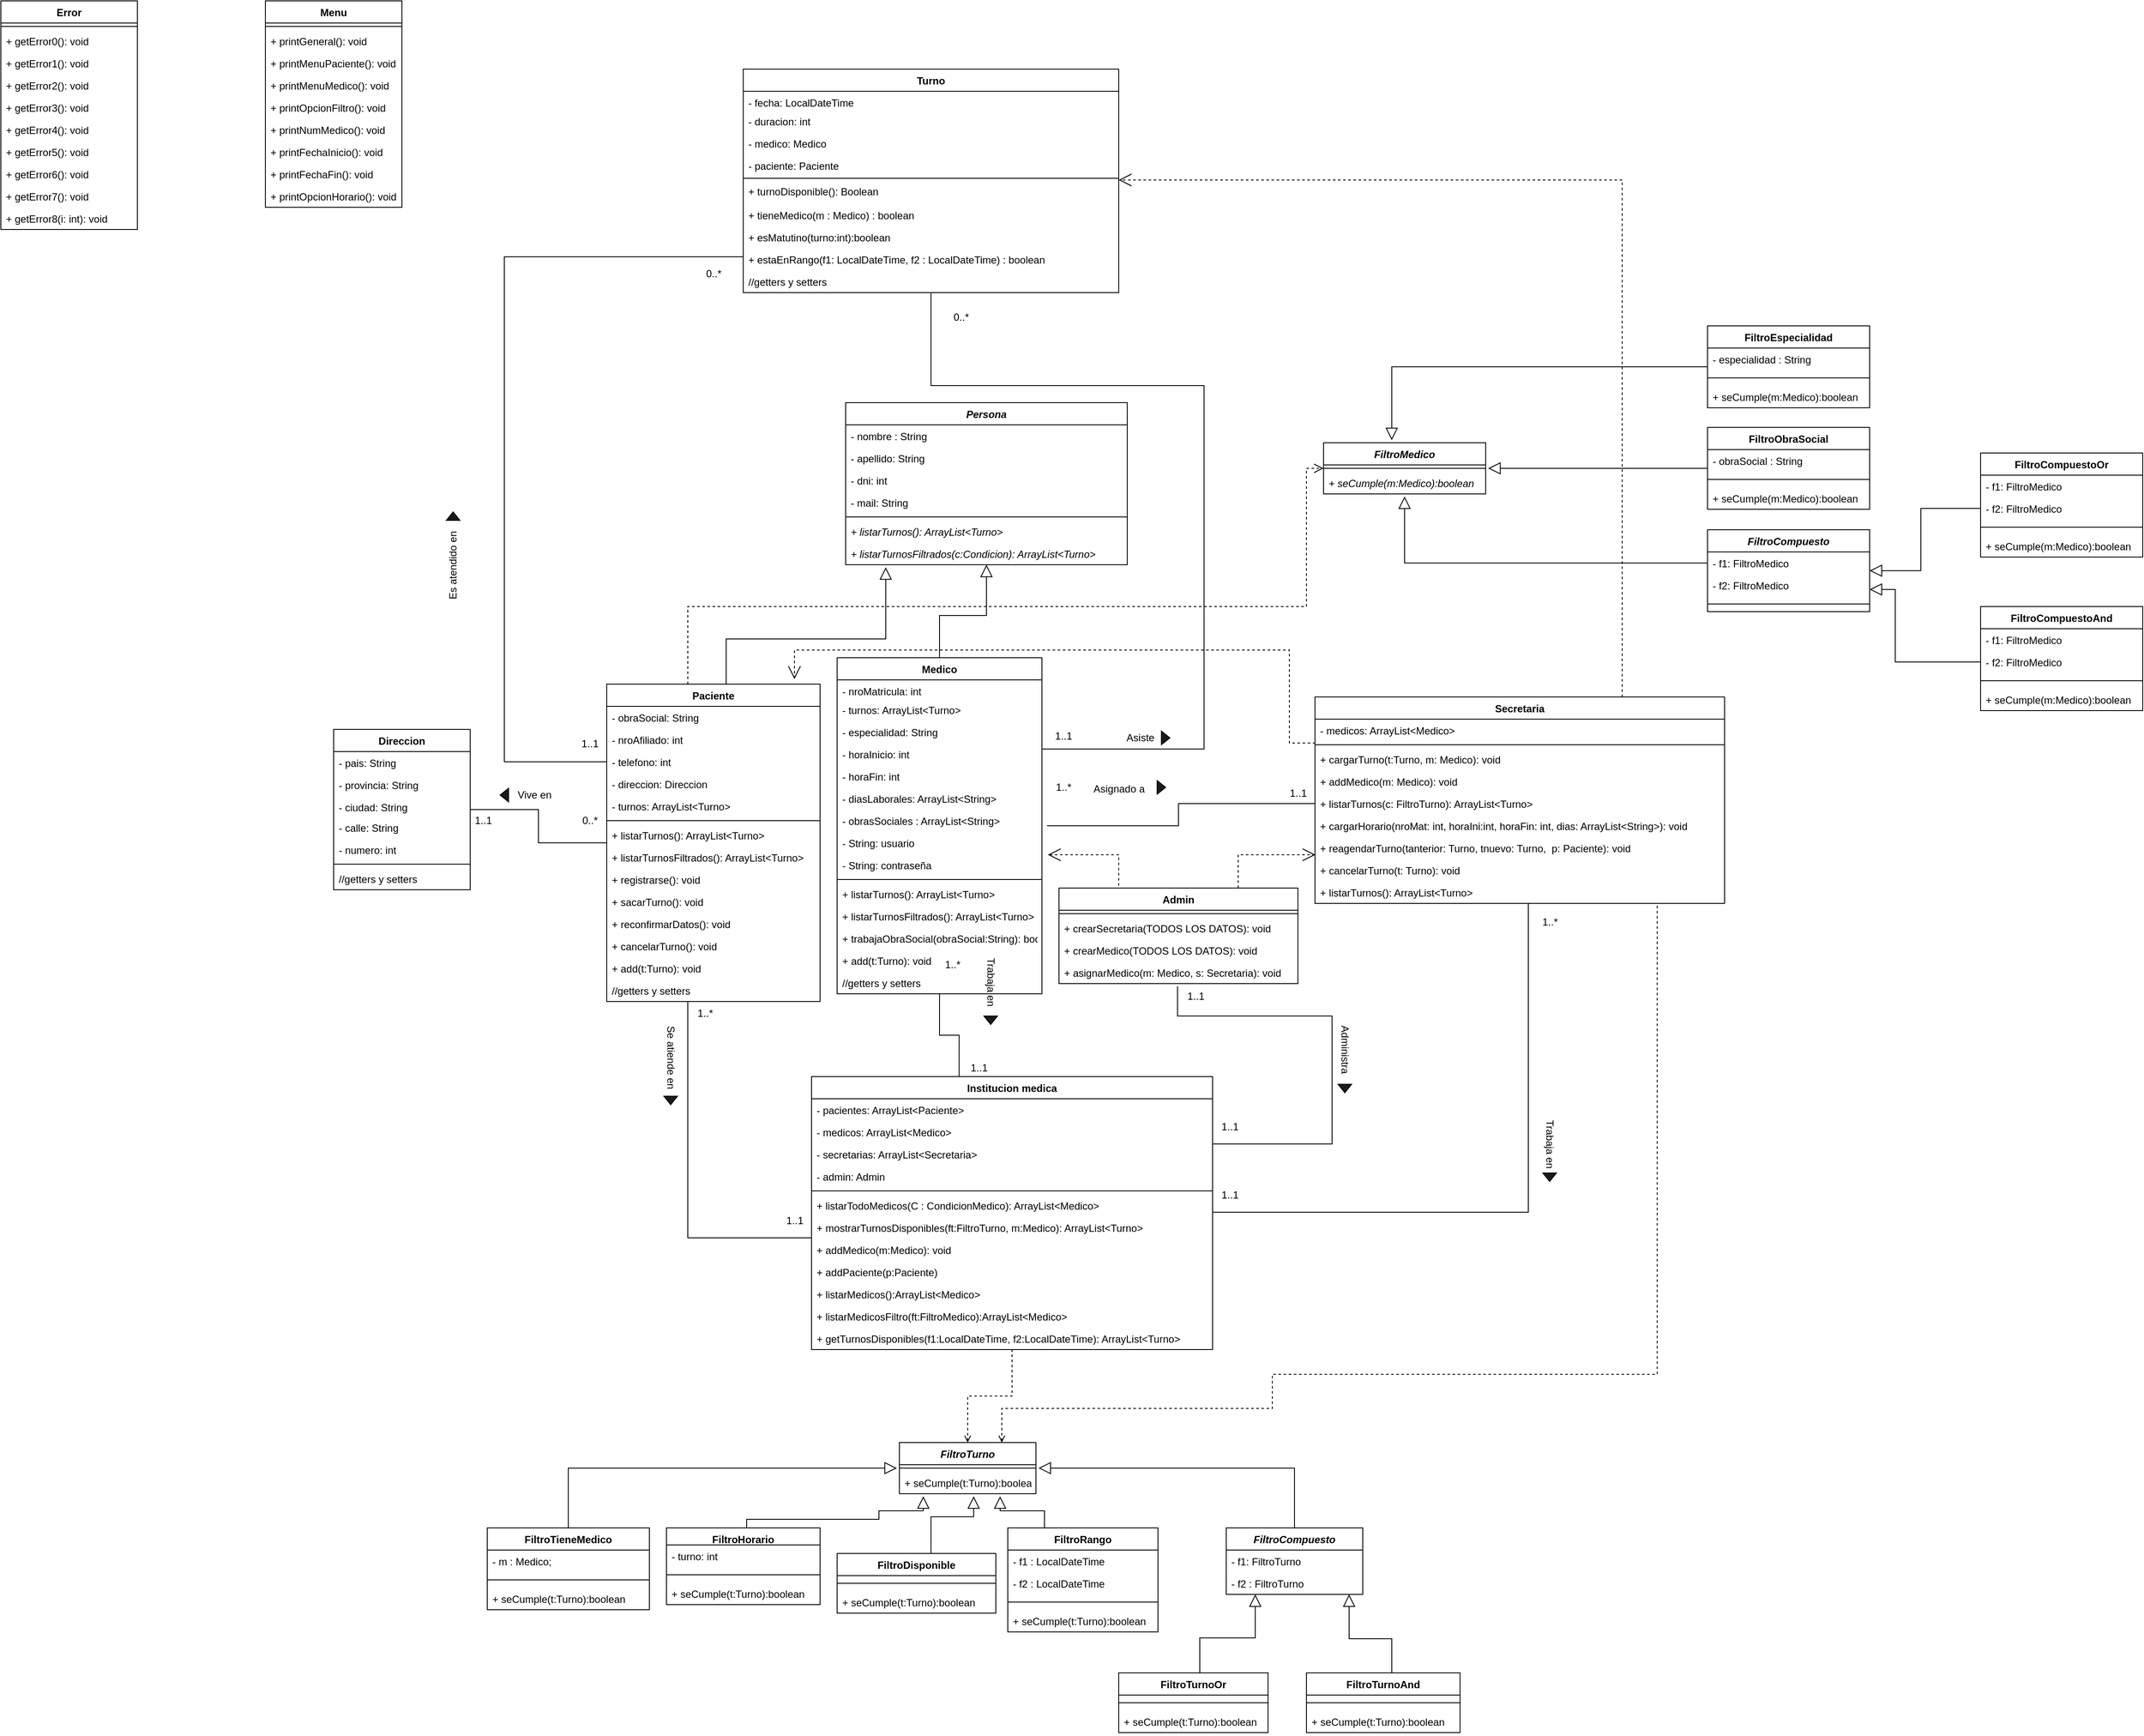 <mxfile version="19.0.3" type="device"><diagram id="eNNoiYy3zsbSu4rZz6U4" name="Page-1"><mxGraphModel dx="2027" dy="3027" grid="1" gridSize="10" guides="1" tooltips="1" connect="1" arrows="1" fold="1" page="1" pageScale="1" pageWidth="827" pageHeight="1169" math="0" shadow="0"><root><mxCell id="0"/><mxCell id="1" parent="0"/><mxCell id="isVRR1Pka_SThPCU320l-51" style="edgeStyle=orthogonalEdgeStyle;rounded=0;orthogonalLoop=1;jettySize=auto;html=1;endArrow=none;endFill=0;" parent="1" source="OVdDONwCF1qoPZxri9as-1" target="OVdDONwCF1qoPZxri9as-21" edge="1"><mxGeometry relative="1" as="geometry"><Array as="points"><mxPoint x="425" y="90"/></Array></mxGeometry></mxCell><mxCell id="7klL8kHhsnshNYHiT0EC-13" style="edgeStyle=orthogonalEdgeStyle;rounded=0;orthogonalLoop=1;jettySize=auto;html=1;startArrow=none;startFill=0;endArrow=open;endFill=0;endSize=9;sourcePerimeterSpacing=0;targetPerimeterSpacing=0;strokeWidth=1;dashed=1;" parent="1" source="OVdDONwCF1qoPZxri9as-1" target="isVRR1Pka_SThPCU320l-33" edge="1"><mxGeometry relative="1" as="geometry"><Array as="points"><mxPoint x="425" y="-650"/><mxPoint x="1150" y="-650"/><mxPoint x="1150" y="-812"/></Array></mxGeometry></mxCell><mxCell id="OVdDONwCF1qoPZxri9as-1" value="Paciente" style="swimlane;fontStyle=1;align=center;verticalAlign=top;childLayout=stackLayout;horizontal=1;startSize=26;horizontalStack=0;resizeParent=1;resizeParentMax=0;resizeLast=0;collapsible=1;marginBottom=0;" parent="1" vertex="1"><mxGeometry x="330" y="-559" width="250" height="372" as="geometry"/></mxCell><mxCell id="OVdDONwCF1qoPZxri9as-2" value="- obraSocial: String" style="text;strokeColor=none;fillColor=none;align=left;verticalAlign=top;spacingLeft=4;spacingRight=4;overflow=hidden;rotatable=0;points=[[0,0.5],[1,0.5]];portConstraint=eastwest;" parent="OVdDONwCF1qoPZxri9as-1" vertex="1"><mxGeometry y="26" width="250" height="26" as="geometry"/></mxCell><mxCell id="OVdDONwCF1qoPZxri9as-12" value="- nroAfiliado: int" style="text;strokeColor=none;fillColor=none;align=left;verticalAlign=top;spacingLeft=4;spacingRight=4;overflow=hidden;rotatable=0;points=[[0,0.5],[1,0.5]];portConstraint=eastwest;" parent="OVdDONwCF1qoPZxri9as-1" vertex="1"><mxGeometry y="52" width="250" height="26" as="geometry"/></mxCell><mxCell id="OVdDONwCF1qoPZxri9as-13" value="- telefono: int" style="text;strokeColor=none;fillColor=none;align=left;verticalAlign=top;spacingLeft=4;spacingRight=4;overflow=hidden;rotatable=0;points=[[0,0.5],[1,0.5]];portConstraint=eastwest;" parent="OVdDONwCF1qoPZxri9as-1" vertex="1"><mxGeometry y="78" width="250" height="26" as="geometry"/></mxCell><mxCell id="OVdDONwCF1qoPZxri9as-20" value="- direccion: Direccion" style="text;strokeColor=none;fillColor=none;align=left;verticalAlign=top;spacingLeft=4;spacingRight=4;overflow=hidden;rotatable=0;points=[[0,0.5],[1,0.5]];portConstraint=eastwest;" parent="OVdDONwCF1qoPZxri9as-1" vertex="1"><mxGeometry y="104" width="250" height="26" as="geometry"/></mxCell><mxCell id="OVdDONwCF1qoPZxri9as-61" value="- turnos: ArrayList&lt;Turno&gt;" style="text;strokeColor=none;fillColor=none;align=left;verticalAlign=top;spacingLeft=4;spacingRight=4;overflow=hidden;rotatable=0;points=[[0,0.5],[1,0.5]];portConstraint=eastwest;" parent="OVdDONwCF1qoPZxri9as-1" vertex="1"><mxGeometry y="130" width="250" height="26" as="geometry"/></mxCell><mxCell id="OVdDONwCF1qoPZxri9as-3" value="" style="line;strokeWidth=1;fillColor=none;align=left;verticalAlign=middle;spacingTop=-1;spacingLeft=3;spacingRight=3;rotatable=0;labelPosition=right;points=[];portConstraint=eastwest;" parent="OVdDONwCF1qoPZxri9as-1" vertex="1"><mxGeometry y="156" width="250" height="8" as="geometry"/></mxCell><mxCell id="OVdDONwCF1qoPZxri9as-106" value="+ listarTurnos(): ArrayList&lt;Turno&gt;" style="text;strokeColor=none;fillColor=none;align=left;verticalAlign=top;spacingLeft=4;spacingRight=4;overflow=hidden;rotatable=0;points=[[0,0.5],[1,0.5]];portConstraint=eastwest;" parent="OVdDONwCF1qoPZxri9as-1" vertex="1"><mxGeometry y="164" width="250" height="26" as="geometry"/></mxCell><mxCell id="fv0rBx-ByHXXh0svGdCW-2" value="+ listarTurnosFiltrados(): ArrayList&lt;Turno&gt;" style="text;strokeColor=none;fillColor=none;align=left;verticalAlign=top;spacingLeft=4;spacingRight=4;overflow=hidden;rotatable=0;points=[[0,0.5],[1,0.5]];portConstraint=eastwest;" parent="OVdDONwCF1qoPZxri9as-1" vertex="1"><mxGeometry y="190" width="250" height="26" as="geometry"/></mxCell><mxCell id="OVdDONwCF1qoPZxri9as-68" value="+ registrarse(): void" style="text;strokeColor=none;fillColor=none;align=left;verticalAlign=top;spacingLeft=4;spacingRight=4;overflow=hidden;rotatable=0;points=[[0,0.5],[1,0.5]];portConstraint=eastwest;" parent="OVdDONwCF1qoPZxri9as-1" vertex="1"><mxGeometry y="216" width="250" height="26" as="geometry"/></mxCell><mxCell id="OVdDONwCF1qoPZxri9as-69" value="+ sacarTurno(): void" style="text;strokeColor=none;fillColor=none;align=left;verticalAlign=top;spacingLeft=4;spacingRight=4;overflow=hidden;rotatable=0;points=[[0,0.5],[1,0.5]];portConstraint=eastwest;" parent="OVdDONwCF1qoPZxri9as-1" vertex="1"><mxGeometry y="242" width="250" height="26" as="geometry"/></mxCell><mxCell id="OVdDONwCF1qoPZxri9as-80" value="+ reconfirmarDatos(): void" style="text;strokeColor=none;fillColor=none;align=left;verticalAlign=top;spacingLeft=4;spacingRight=4;overflow=hidden;rotatable=0;points=[[0,0.5],[1,0.5]];portConstraint=eastwest;" parent="OVdDONwCF1qoPZxri9as-1" vertex="1"><mxGeometry y="268" width="250" height="26" as="geometry"/></mxCell><mxCell id="fv0rBx-ByHXXh0svGdCW-3" value="+ cancelarTurno(): void" style="text;strokeColor=none;fillColor=none;align=left;verticalAlign=top;spacingLeft=4;spacingRight=4;overflow=hidden;rotatable=0;points=[[0,0.5],[1,0.5]];portConstraint=eastwest;" parent="OVdDONwCF1qoPZxri9as-1" vertex="1"><mxGeometry y="294" width="250" height="26" as="geometry"/></mxCell><mxCell id="OVdDONwCF1qoPZxri9as-84" value="+ add(t:Turno): void" style="text;strokeColor=none;fillColor=none;align=left;verticalAlign=top;spacingLeft=4;spacingRight=4;overflow=hidden;rotatable=0;points=[[0,0.5],[1,0.5]];portConstraint=eastwest;" parent="OVdDONwCF1qoPZxri9as-1" vertex="1"><mxGeometry y="320" width="250" height="26" as="geometry"/></mxCell><mxCell id="fv0rBx-ByHXXh0svGdCW-7" value="//getters y setters" style="text;strokeColor=none;fillColor=none;align=left;verticalAlign=top;spacingLeft=4;spacingRight=4;overflow=hidden;rotatable=0;points=[[0,0.5],[1,0.5]];portConstraint=eastwest;" parent="OVdDONwCF1qoPZxri9as-1" vertex="1"><mxGeometry y="346" width="250" height="26" as="geometry"/></mxCell><mxCell id="OVdDONwCF1qoPZxri9as-65" style="edgeStyle=orthogonalEdgeStyle;rounded=0;orthogonalLoop=1;jettySize=auto;html=1;exitX=0.5;exitY=1;exitDx=0;exitDy=0;entryX=0.5;entryY=0;entryDx=0;entryDy=0;endArrow=none;endFill=0;startArrow=block;startFill=0;sourcePerimeterSpacing=3;startSize=12;" parent="1" source="OVdDONwCF1qoPZxri9as-5" target="OVdDONwCF1qoPZxri9as-28" edge="1"><mxGeometry relative="1" as="geometry"/></mxCell><mxCell id="OVdDONwCF1qoPZxri9as-5" value="Persona" style="swimlane;fontStyle=3;align=center;verticalAlign=top;childLayout=stackLayout;horizontal=1;startSize=26;horizontalStack=0;resizeParent=1;resizeParentMax=0;resizeLast=0;collapsible=1;marginBottom=0;" parent="1" vertex="1"><mxGeometry x="610" y="-889" width="330" height="190" as="geometry"/></mxCell><mxCell id="OVdDONwCF1qoPZxri9as-6" value="- nombre : String" style="text;strokeColor=none;fillColor=none;align=left;verticalAlign=top;spacingLeft=4;spacingRight=4;overflow=hidden;rotatable=0;points=[[0,0.5],[1,0.5]];portConstraint=eastwest;" parent="OVdDONwCF1qoPZxri9as-5" vertex="1"><mxGeometry y="26" width="330" height="26" as="geometry"/></mxCell><mxCell id="OVdDONwCF1qoPZxri9as-9" value="- apellido: String" style="text;strokeColor=none;fillColor=none;align=left;verticalAlign=top;spacingLeft=4;spacingRight=4;overflow=hidden;rotatable=0;points=[[0,0.5],[1,0.5]];portConstraint=eastwest;" parent="OVdDONwCF1qoPZxri9as-5" vertex="1"><mxGeometry y="52" width="330" height="26" as="geometry"/></mxCell><mxCell id="OVdDONwCF1qoPZxri9as-10" value="- dni: int" style="text;strokeColor=none;fillColor=none;align=left;verticalAlign=top;spacingLeft=4;spacingRight=4;overflow=hidden;rotatable=0;points=[[0,0.5],[1,0.5]];portConstraint=eastwest;" parent="OVdDONwCF1qoPZxri9as-5" vertex="1"><mxGeometry y="78" width="330" height="26" as="geometry"/></mxCell><mxCell id="OVdDONwCF1qoPZxri9as-11" value="- mail: String" style="text;strokeColor=none;fillColor=none;align=left;verticalAlign=top;spacingLeft=4;spacingRight=4;overflow=hidden;rotatable=0;points=[[0,0.5],[1,0.5]];portConstraint=eastwest;" parent="OVdDONwCF1qoPZxri9as-5" vertex="1"><mxGeometry y="104" width="330" height="26" as="geometry"/></mxCell><mxCell id="OVdDONwCF1qoPZxri9as-7" value="" style="line;strokeWidth=1;fillColor=none;align=left;verticalAlign=middle;spacingTop=-1;spacingLeft=3;spacingRight=3;rotatable=0;labelPosition=right;points=[];portConstraint=eastwest;" parent="OVdDONwCF1qoPZxri9as-5" vertex="1"><mxGeometry y="130" width="330" height="8" as="geometry"/></mxCell><mxCell id="fv0rBx-ByHXXh0svGdCW-1" value="+ listarTurnos(): ArrayList&lt;Turno&gt;" style="text;strokeColor=none;fillColor=none;align=left;verticalAlign=top;spacingLeft=4;spacingRight=4;overflow=hidden;rotatable=0;points=[[0,0.5],[1,0.5]];portConstraint=eastwest;fontStyle=2" parent="OVdDONwCF1qoPZxri9as-5" vertex="1"><mxGeometry y="138" width="330" height="26" as="geometry"/></mxCell><mxCell id="OVdDONwCF1qoPZxri9as-62" value="+ listarTurnosFiltrados(c:Condicion): ArrayList&lt;Turno&gt;" style="text;strokeColor=none;fillColor=none;align=left;verticalAlign=top;spacingLeft=4;spacingRight=4;overflow=hidden;rotatable=0;points=[[0,0.5],[1,0.5]];portConstraint=eastwest;fontStyle=2" parent="OVdDONwCF1qoPZxri9as-5" vertex="1"><mxGeometry y="164" width="330" height="26" as="geometry"/></mxCell><mxCell id="OVdDONwCF1qoPZxri9as-21" value="Institucion medica" style="swimlane;fontStyle=1;align=center;verticalAlign=top;childLayout=stackLayout;horizontal=1;startSize=26;horizontalStack=0;resizeParent=1;resizeParentMax=0;resizeLast=0;collapsible=1;marginBottom=0;" parent="1" vertex="1"><mxGeometry x="570" y="-99" width="470" height="320" as="geometry"><mxRectangle x="500" y="140" width="140" height="26" as="alternateBounds"/></mxGeometry></mxCell><mxCell id="OVdDONwCF1qoPZxri9as-22" value="- pacientes: ArrayList&lt;Paciente&gt;" style="text;strokeColor=none;fillColor=none;align=left;verticalAlign=top;spacingLeft=4;spacingRight=4;overflow=hidden;rotatable=0;points=[[0,0.5],[1,0.5]];portConstraint=eastwest;" parent="OVdDONwCF1qoPZxri9as-21" vertex="1"><mxGeometry y="26" width="470" height="26" as="geometry"/></mxCell><mxCell id="OVdDONwCF1qoPZxri9as-25" value="- medicos: ArrayList&lt;Medico&gt;" style="text;strokeColor=none;fillColor=none;align=left;verticalAlign=top;spacingLeft=4;spacingRight=4;overflow=hidden;rotatable=0;points=[[0,0.5],[1,0.5]];portConstraint=eastwest;" parent="OVdDONwCF1qoPZxri9as-21" vertex="1"><mxGeometry y="52" width="470" height="26" as="geometry"/></mxCell><mxCell id="OVdDONwCF1qoPZxri9as-26" value="- secretarias: ArrayList&lt;Secretaria&gt;" style="text;strokeColor=none;fillColor=none;align=left;verticalAlign=top;spacingLeft=4;spacingRight=4;overflow=hidden;rotatable=0;points=[[0,0.5],[1,0.5]];portConstraint=eastwest;" parent="OVdDONwCF1qoPZxri9as-21" vertex="1"><mxGeometry y="78" width="470" height="26" as="geometry"/></mxCell><mxCell id="OVdDONwCF1qoPZxri9as-27" value="- admin: Admin" style="text;strokeColor=none;fillColor=none;align=left;verticalAlign=top;spacingLeft=4;spacingRight=4;overflow=hidden;rotatable=0;points=[[0,0.5],[1,0.5]];portConstraint=eastwest;" parent="OVdDONwCF1qoPZxri9as-21" vertex="1"><mxGeometry y="104" width="470" height="26" as="geometry"/></mxCell><mxCell id="OVdDONwCF1qoPZxri9as-23" value="" style="line;strokeWidth=1;fillColor=none;align=left;verticalAlign=middle;spacingTop=-1;spacingLeft=3;spacingRight=3;rotatable=0;labelPosition=right;points=[];portConstraint=eastwest;" parent="OVdDONwCF1qoPZxri9as-21" vertex="1"><mxGeometry y="130" width="470" height="8" as="geometry"/></mxCell><mxCell id="OVdDONwCF1qoPZxri9as-24" value="+ listarTodoMedicos(C : CondicionMedico): ArrayList&lt;Medico&gt;" style="text;strokeColor=none;fillColor=none;align=left;verticalAlign=top;spacingLeft=4;spacingRight=4;overflow=hidden;rotatable=0;points=[[0,0.5],[1,0.5]];portConstraint=eastwest;" parent="OVdDONwCF1qoPZxri9as-21" vertex="1"><mxGeometry y="138" width="470" height="26" as="geometry"/></mxCell><mxCell id="OVdDONwCF1qoPZxri9as-79" value="+ mostrarTurnosDisponibles(ft:FiltroTurno, m:Medico): ArrayList&lt;Turno&gt;" style="text;strokeColor=none;fillColor=none;align=left;verticalAlign=top;spacingLeft=4;spacingRight=4;overflow=hidden;rotatable=0;points=[[0,0.5],[1,0.5]];portConstraint=eastwest;" parent="OVdDONwCF1qoPZxri9as-21" vertex="1"><mxGeometry y="164" width="470" height="26" as="geometry"/></mxCell><mxCell id="fv0rBx-ByHXXh0svGdCW-14" value="+ addMedico(m:Medico): void" style="text;strokeColor=none;fillColor=none;align=left;verticalAlign=top;spacingLeft=4;spacingRight=4;overflow=hidden;rotatable=0;points=[[0,0.5],[1,0.5]];portConstraint=eastwest;" parent="OVdDONwCF1qoPZxri9as-21" vertex="1"><mxGeometry y="190" width="470" height="26" as="geometry"/></mxCell><mxCell id="fv0rBx-ByHXXh0svGdCW-13" value="+ addPaciente(p:Paciente)" style="text;strokeColor=none;fillColor=none;align=left;verticalAlign=top;spacingLeft=4;spacingRight=4;overflow=hidden;rotatable=0;points=[[0,0.5],[1,0.5]];portConstraint=eastwest;" parent="OVdDONwCF1qoPZxri9as-21" vertex="1"><mxGeometry y="216" width="470" height="26" as="geometry"/></mxCell><mxCell id="fv0rBx-ByHXXh0svGdCW-15" value="+ listarMedicos():ArrayList&lt;Medico&gt;" style="text;strokeColor=none;fillColor=none;align=left;verticalAlign=top;spacingLeft=4;spacingRight=4;overflow=hidden;rotatable=0;points=[[0,0.5],[1,0.5]];portConstraint=eastwest;" parent="OVdDONwCF1qoPZxri9as-21" vertex="1"><mxGeometry y="242" width="470" height="26" as="geometry"/></mxCell><mxCell id="fv0rBx-ByHXXh0svGdCW-17" value="+ listarMedicosFiltro(ft:FiltroMedico):ArrayList&lt;Medico&gt;" style="text;strokeColor=none;fillColor=none;align=left;verticalAlign=top;spacingLeft=4;spacingRight=4;overflow=hidden;rotatable=0;points=[[0,0.5],[1,0.5]];portConstraint=eastwest;" parent="OVdDONwCF1qoPZxri9as-21" vertex="1"><mxGeometry y="268" width="470" height="26" as="geometry"/></mxCell><mxCell id="fv0rBx-ByHXXh0svGdCW-16" value="+ getTurnosDisponibles(f1:LocalDateTime, f2:LocalDateTime): ArrayList&lt;Turno&gt;" style="text;strokeColor=none;fillColor=none;align=left;verticalAlign=top;spacingLeft=4;spacingRight=4;overflow=hidden;rotatable=0;points=[[0,0.5],[1,0.5]];portConstraint=eastwest;" parent="OVdDONwCF1qoPZxri9as-21" vertex="1"><mxGeometry y="294" width="470" height="26" as="geometry"/></mxCell><mxCell id="isVRR1Pka_SThPCU320l-52" style="edgeStyle=orthogonalEdgeStyle;rounded=0;orthogonalLoop=1;jettySize=auto;html=1;endArrow=none;endFill=0;entryX=0.368;entryY=0;entryDx=0;entryDy=0;entryPerimeter=0;" parent="1" source="OVdDONwCF1qoPZxri9as-28" target="OVdDONwCF1qoPZxri9as-21" edge="1"><mxGeometry relative="1" as="geometry"><mxPoint x="710" y="-149" as="targetPoint"/></mxGeometry></mxCell><mxCell id="OVdDONwCF1qoPZxri9as-28" value="Medico" style="swimlane;fontStyle=1;align=center;verticalAlign=top;childLayout=stackLayout;horizontal=1;startSize=26;horizontalStack=0;resizeParent=1;resizeParentMax=0;resizeLast=0;collapsible=1;marginBottom=0;" parent="1" vertex="1"><mxGeometry x="600" y="-590" width="240" height="394" as="geometry"/></mxCell><mxCell id="OVdDONwCF1qoPZxri9as-29" value="- nroMatricula: int" style="text;strokeColor=none;fillColor=none;align=left;verticalAlign=top;spacingLeft=4;spacingRight=4;overflow=hidden;rotatable=0;points=[[0,0.5],[1,0.5]];portConstraint=eastwest;" parent="OVdDONwCF1qoPZxri9as-28" vertex="1"><mxGeometry y="26" width="240" height="22" as="geometry"/></mxCell><mxCell id="OVdDONwCF1qoPZxri9as-32" value="- turnos: ArrayList&lt;Turno&gt;" style="text;strokeColor=none;fillColor=none;align=left;verticalAlign=top;spacingLeft=4;spacingRight=4;overflow=hidden;rotatable=0;points=[[0,0.5],[1,0.5]];portConstraint=eastwest;" parent="OVdDONwCF1qoPZxri9as-28" vertex="1"><mxGeometry y="48" width="240" height="26" as="geometry"/></mxCell><mxCell id="OVdDONwCF1qoPZxri9as-83" value="- especialidad: String" style="text;strokeColor=none;fillColor=none;align=left;verticalAlign=top;spacingLeft=4;spacingRight=4;overflow=hidden;rotatable=0;points=[[0,0.5],[1,0.5]];portConstraint=eastwest;" parent="OVdDONwCF1qoPZxri9as-28" vertex="1"><mxGeometry y="74" width="240" height="26" as="geometry"/></mxCell><mxCell id="OVdDONwCF1qoPZxri9as-99" value="- horaInicio: int" style="text;strokeColor=none;fillColor=none;align=left;verticalAlign=top;spacingLeft=4;spacingRight=4;overflow=hidden;rotatable=0;points=[[0,0.5],[1,0.5]];portConstraint=eastwest;" parent="OVdDONwCF1qoPZxri9as-28" vertex="1"><mxGeometry y="100" width="240" height="26" as="geometry"/></mxCell><mxCell id="OVdDONwCF1qoPZxri9as-100" value="- horaFin: int" style="text;strokeColor=none;fillColor=none;align=left;verticalAlign=top;spacingLeft=4;spacingRight=4;overflow=hidden;rotatable=0;points=[[0,0.5],[1,0.5]];portConstraint=eastwest;" parent="OVdDONwCF1qoPZxri9as-28" vertex="1"><mxGeometry y="126" width="240" height="26" as="geometry"/></mxCell><mxCell id="OVdDONwCF1qoPZxri9as-101" value="- diasLaborales: ArrayList&lt;String&gt;" style="text;strokeColor=none;fillColor=none;align=left;verticalAlign=top;spacingLeft=4;spacingRight=4;overflow=hidden;rotatable=0;points=[[0,0.5],[1,0.5]];portConstraint=eastwest;" parent="OVdDONwCF1qoPZxri9as-28" vertex="1"><mxGeometry y="152" width="240" height="26" as="geometry"/></mxCell><mxCell id="isVRR1Pka_SThPCU320l-44" value="- obrasSociales : ArrayList&lt;String&gt;" style="text;strokeColor=none;fillColor=none;align=left;verticalAlign=top;spacingLeft=4;spacingRight=4;overflow=hidden;rotatable=0;points=[[0,0.5],[1,0.5]];portConstraint=eastwest;" parent="OVdDONwCF1qoPZxri9as-28" vertex="1"><mxGeometry y="178" width="240" height="26" as="geometry"/></mxCell><mxCell id="6Ru7Ad_lTPDJzhiQWRdo-1" value="- String: usuario" style="text;strokeColor=none;fillColor=none;align=left;verticalAlign=top;spacingLeft=4;spacingRight=4;overflow=hidden;rotatable=0;points=[[0,0.5],[1,0.5]];portConstraint=eastwest;" vertex="1" parent="OVdDONwCF1qoPZxri9as-28"><mxGeometry y="204" width="240" height="26" as="geometry"/></mxCell><mxCell id="6Ru7Ad_lTPDJzhiQWRdo-2" value="- String: contraseña" style="text;strokeColor=none;fillColor=none;align=left;verticalAlign=top;spacingLeft=4;spacingRight=4;overflow=hidden;rotatable=0;points=[[0,0.5],[1,0.5]];portConstraint=eastwest;" vertex="1" parent="OVdDONwCF1qoPZxri9as-28"><mxGeometry y="230" width="240" height="26" as="geometry"/></mxCell><mxCell id="OVdDONwCF1qoPZxri9as-30" value="" style="line;strokeWidth=1;fillColor=none;align=left;verticalAlign=middle;spacingTop=-1;spacingLeft=3;spacingRight=3;rotatable=0;labelPosition=right;points=[];portConstraint=eastwest;" parent="OVdDONwCF1qoPZxri9as-28" vertex="1"><mxGeometry y="256" width="240" height="8" as="geometry"/></mxCell><mxCell id="fv0rBx-ByHXXh0svGdCW-4" value="+ listarTurnos(): ArrayList&lt;Turno&gt;" style="text;strokeColor=none;fillColor=none;align=left;verticalAlign=top;spacingLeft=4;spacingRight=4;overflow=hidden;rotatable=0;points=[[0,0.5],[1,0.5]];portConstraint=eastwest;" parent="OVdDONwCF1qoPZxri9as-28" vertex="1"><mxGeometry y="264" width="240" height="26" as="geometry"/></mxCell><mxCell id="fv0rBx-ByHXXh0svGdCW-5" value="+ listarTurnosFiltrados(): ArrayList&lt;Turno&gt;" style="text;strokeColor=none;fillColor=none;align=left;verticalAlign=top;spacingLeft=4;spacingRight=4;overflow=hidden;rotatable=0;points=[[0,0.5],[1,0.5]];portConstraint=eastwest;" parent="OVdDONwCF1qoPZxri9as-28" vertex="1"><mxGeometry y="290" width="240" height="26" as="geometry"/></mxCell><mxCell id="OVdDONwCF1qoPZxri9as-98" value="+ trabajaObraSocial(obraSocial:String): boolean" style="text;strokeColor=none;fillColor=none;align=left;verticalAlign=top;spacingLeft=4;spacingRight=4;overflow=hidden;rotatable=0;points=[[0,0.5],[1,0.5]];portConstraint=eastwest;" parent="OVdDONwCF1qoPZxri9as-28" vertex="1"><mxGeometry y="316" width="240" height="26" as="geometry"/></mxCell><mxCell id="fv0rBx-ByHXXh0svGdCW-10" value="+ add(t:Turno): void" style="text;strokeColor=none;fillColor=none;align=left;verticalAlign=top;spacingLeft=4;spacingRight=4;overflow=hidden;rotatable=0;points=[[0,0.5],[1,0.5]];portConstraint=eastwest;" parent="OVdDONwCF1qoPZxri9as-28" vertex="1"><mxGeometry y="342" width="240" height="26" as="geometry"/></mxCell><mxCell id="fv0rBx-ByHXXh0svGdCW-12" value="//getters y setters" style="text;strokeColor=none;fillColor=none;align=left;verticalAlign=top;spacingLeft=4;spacingRight=4;overflow=hidden;rotatable=0;points=[[0,0.5],[1,0.5]];portConstraint=eastwest;" parent="OVdDONwCF1qoPZxri9as-28" vertex="1"><mxGeometry y="368" width="240" height="26" as="geometry"/></mxCell><mxCell id="isVRR1Pka_SThPCU320l-53" style="edgeStyle=orthogonalEdgeStyle;rounded=0;orthogonalLoop=1;jettySize=auto;html=1;endArrow=none;endFill=0;" parent="1" source="OVdDONwCF1qoPZxri9as-33" target="OVdDONwCF1qoPZxri9as-21" edge="1"><mxGeometry relative="1" as="geometry"><Array as="points"><mxPoint x="1410" y="60"/></Array></mxGeometry></mxCell><mxCell id="isVRR1Pka_SThPCU320l-96" style="edgeStyle=orthogonalEdgeStyle;rounded=0;orthogonalLoop=1;jettySize=auto;html=1;exitX=0.75;exitY=0;exitDx=0;exitDy=0;startArrow=none;startFill=0;endArrow=open;endFill=0;endSize=13;dashed=1;" parent="1" source="OVdDONwCF1qoPZxri9as-33" target="OVdDONwCF1qoPZxri9as-54" edge="1"><mxGeometry relative="1" as="geometry"><Array as="points"><mxPoint x="1520" y="-1150"/></Array></mxGeometry></mxCell><mxCell id="isVRR1Pka_SThPCU320l-126" style="edgeStyle=orthogonalEdgeStyle;rounded=0;orthogonalLoop=1;jettySize=auto;html=1;exitX=0;exitY=0.25;exitDx=0;exitDy=0;dashed=1;startArrow=none;startFill=0;endArrow=open;endFill=0;startSize=13;endSize=13;sourcePerimeterSpacing=7;targetPerimeterSpacing=6;" parent="1" source="OVdDONwCF1qoPZxri9as-33" target="OVdDONwCF1qoPZxri9as-1" edge="1"><mxGeometry relative="1" as="geometry"><Array as="points"><mxPoint x="1130" y="-490"/><mxPoint x="1130" y="-599"/><mxPoint x="550" y="-599"/></Array></mxGeometry></mxCell><mxCell id="OVdDONwCF1qoPZxri9as-33" value="Secretaria" style="swimlane;fontStyle=1;align=center;verticalAlign=top;childLayout=stackLayout;horizontal=1;startSize=26;horizontalStack=0;resizeParent=1;resizeParentMax=0;resizeLast=0;collapsible=1;marginBottom=0;" parent="1" vertex="1"><mxGeometry x="1160" y="-544" width="480" height="242" as="geometry"/></mxCell><mxCell id="OVdDONwCF1qoPZxri9as-34" value="- medicos: ArrayList&lt;Medico&gt;" style="text;strokeColor=none;fillColor=none;align=left;verticalAlign=top;spacingLeft=4;spacingRight=4;overflow=hidden;rotatable=0;points=[[0,0.5],[1,0.5]];portConstraint=eastwest;" parent="OVdDONwCF1qoPZxri9as-33" vertex="1"><mxGeometry y="26" width="480" height="26" as="geometry"/></mxCell><mxCell id="OVdDONwCF1qoPZxri9as-36" value="" style="line;strokeWidth=1;fillColor=none;align=left;verticalAlign=middle;spacingTop=-1;spacingLeft=3;spacingRight=3;rotatable=0;labelPosition=right;points=[];portConstraint=eastwest;" parent="OVdDONwCF1qoPZxri9as-33" vertex="1"><mxGeometry y="52" width="480" height="8" as="geometry"/></mxCell><mxCell id="OVdDONwCF1qoPZxri9as-37" value="+ cargarTurno(t:Turno, m: Medico): void" style="text;strokeColor=none;fillColor=none;align=left;verticalAlign=top;spacingLeft=4;spacingRight=4;overflow=hidden;rotatable=0;points=[[0,0.5],[1,0.5]];portConstraint=eastwest;" parent="OVdDONwCF1qoPZxri9as-33" vertex="1"><mxGeometry y="60" width="480" height="26" as="geometry"/></mxCell><mxCell id="OVdDONwCF1qoPZxri9as-94" value="+ addMedico(m: Medico): void" style="text;strokeColor=none;fillColor=none;align=left;verticalAlign=top;spacingLeft=4;spacingRight=4;overflow=hidden;rotatable=0;points=[[0,0.5],[1,0.5]];portConstraint=eastwest;" parent="OVdDONwCF1qoPZxri9as-33" vertex="1"><mxGeometry y="86" width="480" height="26" as="geometry"/></mxCell><mxCell id="OVdDONwCF1qoPZxri9as-87" value="+ listarTurnos(c: FiltroTurno): ArrayList&lt;Turno&gt;" style="text;strokeColor=none;fillColor=none;align=left;verticalAlign=top;spacingLeft=4;spacingRight=4;overflow=hidden;rotatable=0;points=[[0,0.5],[1,0.5]];portConstraint=eastwest;" parent="OVdDONwCF1qoPZxri9as-33" vertex="1"><mxGeometry y="112" width="480" height="26" as="geometry"/></mxCell><mxCell id="OVdDONwCF1qoPZxri9as-97" value="+ cargarHorario(nroMat: int, horaIni:int, horaFin: int, dias: ArrayList&lt;String&gt;): void" style="text;strokeColor=none;fillColor=none;align=left;verticalAlign=top;spacingLeft=4;spacingRight=4;overflow=hidden;rotatable=0;points=[[0,0.5],[1,0.5]];portConstraint=eastwest;" parent="OVdDONwCF1qoPZxri9as-33" vertex="1"><mxGeometry y="138" width="480" height="26" as="geometry"/></mxCell><mxCell id="OVdDONwCF1qoPZxri9as-102" value="+ reagendarTurno(tanterior: Turno, tnuevo: Turno,  p: Paciente): void" style="text;strokeColor=none;fillColor=none;align=left;verticalAlign=top;spacingLeft=4;spacingRight=4;overflow=hidden;rotatable=0;points=[[0,0.5],[1,0.5]];portConstraint=eastwest;" parent="OVdDONwCF1qoPZxri9as-33" vertex="1"><mxGeometry y="164" width="480" height="26" as="geometry"/></mxCell><mxCell id="OVdDONwCF1qoPZxri9as-104" value="+ cancelarTurno(t: Turno): void" style="text;strokeColor=none;fillColor=none;align=left;verticalAlign=top;spacingLeft=4;spacingRight=4;overflow=hidden;rotatable=0;points=[[0,0.5],[1,0.5]];portConstraint=eastwest;" parent="OVdDONwCF1qoPZxri9as-33" vertex="1"><mxGeometry y="190" width="480" height="26" as="geometry"/></mxCell><mxCell id="fv0rBx-ByHXXh0svGdCW-19" value="+ listarTurnos(): ArrayList&lt;Turno&gt;" style="text;strokeColor=none;fillColor=none;align=left;verticalAlign=top;spacingLeft=4;spacingRight=4;overflow=hidden;rotatable=0;points=[[0,0.5],[1,0.5]];portConstraint=eastwest;" parent="OVdDONwCF1qoPZxri9as-33" vertex="1"><mxGeometry y="216" width="480" height="26" as="geometry"/></mxCell><mxCell id="isVRR1Pka_SThPCU320l-107" style="edgeStyle=orthogonalEdgeStyle;rounded=0;orthogonalLoop=1;jettySize=auto;html=1;exitX=0.75;exitY=0;exitDx=0;exitDy=0;entryX=0.001;entryY=0.841;entryDx=0;entryDy=0;entryPerimeter=0;startArrow=none;startFill=0;endArrow=open;endFill=0;startSize=13;endSize=13;sourcePerimeterSpacing=7;targetPerimeterSpacing=6;dashed=1;" parent="1" source="OVdDONwCF1qoPZxri9as-38" target="OVdDONwCF1qoPZxri9as-102" edge="1"><mxGeometry relative="1" as="geometry"><Array as="points"><mxPoint x="1070" y="-359"/><mxPoint x="1160" y="-359"/></Array></mxGeometry></mxCell><mxCell id="OVdDONwCF1qoPZxri9as-38" value="Admin" style="swimlane;fontStyle=1;align=center;verticalAlign=top;childLayout=stackLayout;horizontal=1;startSize=26;horizontalStack=0;resizeParent=1;resizeParentMax=0;resizeLast=0;collapsible=1;marginBottom=0;" parent="1" vertex="1"><mxGeometry x="860" y="-320" width="280" height="112" as="geometry"/></mxCell><mxCell id="OVdDONwCF1qoPZxri9as-41" value="" style="line;strokeWidth=1;fillColor=none;align=left;verticalAlign=middle;spacingTop=-1;spacingLeft=3;spacingRight=3;rotatable=0;labelPosition=right;points=[];portConstraint=eastwest;" parent="OVdDONwCF1qoPZxri9as-38" vertex="1"><mxGeometry y="26" width="280" height="8" as="geometry"/></mxCell><mxCell id="OVdDONwCF1qoPZxri9as-95" value="+ crearSecretaria(TODOS LOS DATOS): void" style="text;strokeColor=none;fillColor=none;align=left;verticalAlign=top;spacingLeft=4;spacingRight=4;overflow=hidden;rotatable=0;points=[[0,0.5],[1,0.5]];portConstraint=eastwest;" parent="OVdDONwCF1qoPZxri9as-38" vertex="1"><mxGeometry y="34" width="280" height="26" as="geometry"/></mxCell><mxCell id="OVdDONwCF1qoPZxri9as-96" value="+ crearMedico(TODOS LOS DATOS): void" style="text;strokeColor=none;fillColor=none;align=left;verticalAlign=top;spacingLeft=4;spacingRight=4;overflow=hidden;rotatable=0;points=[[0,0.5],[1,0.5]];portConstraint=eastwest;" parent="OVdDONwCF1qoPZxri9as-38" vertex="1"><mxGeometry y="60" width="280" height="26" as="geometry"/></mxCell><mxCell id="OVdDONwCF1qoPZxri9as-88" value="+ asignarMedico(m: Medico, s: Secretaria): void" style="text;strokeColor=none;fillColor=none;align=left;verticalAlign=top;spacingLeft=4;spacingRight=4;overflow=hidden;rotatable=0;points=[[0,0.5],[1,0.5]];portConstraint=eastwest;" parent="OVdDONwCF1qoPZxri9as-38" vertex="1"><mxGeometry y="86" width="280" height="26" as="geometry"/></mxCell><mxCell id="isVRR1Pka_SThPCU320l-87" style="edgeStyle=orthogonalEdgeStyle;rounded=0;orthogonalLoop=1;jettySize=auto;html=1;startArrow=none;startFill=0;endArrow=none;endFill=0;endSize=13;" parent="1" source="OVdDONwCF1qoPZxri9as-43" target="OVdDONwCF1qoPZxri9as-1" edge="1"><mxGeometry relative="1" as="geometry"/></mxCell><mxCell id="OVdDONwCF1qoPZxri9as-43" value="Direccion" style="swimlane;fontStyle=1;align=center;verticalAlign=top;childLayout=stackLayout;horizontal=1;startSize=26;horizontalStack=0;resizeParent=1;resizeParentMax=0;resizeLast=0;collapsible=1;marginBottom=0;" parent="1" vertex="1"><mxGeometry x="10" y="-506" width="160" height="188" as="geometry"/></mxCell><mxCell id="OVdDONwCF1qoPZxri9as-44" value="- pais: String" style="text;strokeColor=none;fillColor=none;align=left;verticalAlign=top;spacingLeft=4;spacingRight=4;overflow=hidden;rotatable=0;points=[[0,0.5],[1,0.5]];portConstraint=eastwest;" parent="OVdDONwCF1qoPZxri9as-43" vertex="1"><mxGeometry y="26" width="160" height="26" as="geometry"/></mxCell><mxCell id="OVdDONwCF1qoPZxri9as-48" value="- provincia: String" style="text;strokeColor=none;fillColor=none;align=left;verticalAlign=top;spacingLeft=4;spacingRight=4;overflow=hidden;rotatable=0;points=[[0,0.5],[1,0.5]];portConstraint=eastwest;" parent="OVdDONwCF1qoPZxri9as-43" vertex="1"><mxGeometry y="52" width="160" height="26" as="geometry"/></mxCell><mxCell id="OVdDONwCF1qoPZxri9as-49" value="- ciudad: String" style="text;strokeColor=none;fillColor=none;align=left;verticalAlign=top;spacingLeft=4;spacingRight=4;overflow=hidden;rotatable=0;points=[[0,0.5],[1,0.5]];portConstraint=eastwest;" parent="OVdDONwCF1qoPZxri9as-43" vertex="1"><mxGeometry y="78" width="160" height="24" as="geometry"/></mxCell><mxCell id="OVdDONwCF1qoPZxri9as-50" value="- calle: String" style="text;strokeColor=none;fillColor=none;align=left;verticalAlign=top;spacingLeft=4;spacingRight=4;overflow=hidden;rotatable=0;points=[[0,0.5],[1,0.5]];portConstraint=eastwest;" parent="OVdDONwCF1qoPZxri9as-43" vertex="1"><mxGeometry y="102" width="160" height="26" as="geometry"/></mxCell><mxCell id="OVdDONwCF1qoPZxri9as-52" value="- numero: int" style="text;strokeColor=none;fillColor=none;align=left;verticalAlign=top;spacingLeft=4;spacingRight=4;overflow=hidden;rotatable=0;points=[[0,0.5],[1,0.5]];portConstraint=eastwest;" parent="OVdDONwCF1qoPZxri9as-43" vertex="1"><mxGeometry y="128" width="160" height="26" as="geometry"/></mxCell><mxCell id="OVdDONwCF1qoPZxri9as-46" value="" style="line;strokeWidth=1;fillColor=none;align=left;verticalAlign=middle;spacingTop=-1;spacingLeft=3;spacingRight=3;rotatable=0;labelPosition=right;points=[];portConstraint=eastwest;" parent="OVdDONwCF1qoPZxri9as-43" vertex="1"><mxGeometry y="154" width="160" height="8" as="geometry"/></mxCell><mxCell id="OVdDONwCF1qoPZxri9as-47" value="//getters y setters" style="text;strokeColor=none;fillColor=none;align=left;verticalAlign=top;spacingLeft=4;spacingRight=4;overflow=hidden;rotatable=0;points=[[0,0.5],[1,0.5]];portConstraint=eastwest;" parent="OVdDONwCF1qoPZxri9as-43" vertex="1"><mxGeometry y="162" width="160" height="26" as="geometry"/></mxCell><mxCell id="OVdDONwCF1qoPZxri9as-54" value="Turno" style="swimlane;fontStyle=1;align=center;verticalAlign=top;childLayout=stackLayout;horizontal=1;startSize=26;horizontalStack=0;resizeParent=1;resizeParentMax=0;resizeLast=0;collapsible=1;marginBottom=0;" parent="1" vertex="1"><mxGeometry x="490" y="-1280" width="440" height="262" as="geometry"><mxRectangle x="1140" y="610" width="70" height="26" as="alternateBounds"/></mxGeometry></mxCell><mxCell id="OVdDONwCF1qoPZxri9as-55" value="- fecha: LocalDateTime" style="text;strokeColor=none;fillColor=none;align=left;verticalAlign=top;spacingLeft=4;spacingRight=4;overflow=hidden;rotatable=0;points=[[0,0.5],[1,0.5]];portConstraint=eastwest;" parent="OVdDONwCF1qoPZxri9as-54" vertex="1"><mxGeometry y="26" width="440" height="22" as="geometry"/></mxCell><mxCell id="OVdDONwCF1qoPZxri9as-56" value="- duracion: int" style="text;strokeColor=none;fillColor=none;align=left;verticalAlign=top;spacingLeft=4;spacingRight=4;overflow=hidden;rotatable=0;points=[[0,0.5],[1,0.5]];portConstraint=eastwest;" parent="OVdDONwCF1qoPZxri9as-54" vertex="1"><mxGeometry y="48" width="440" height="26" as="geometry"/></mxCell><mxCell id="OVdDONwCF1qoPZxri9as-59" value="- medico: Medico" style="text;strokeColor=none;fillColor=none;align=left;verticalAlign=top;spacingLeft=4;spacingRight=4;overflow=hidden;rotatable=0;points=[[0,0.5],[1,0.5]];portConstraint=eastwest;" parent="OVdDONwCF1qoPZxri9as-54" vertex="1"><mxGeometry y="74" width="440" height="26" as="geometry"/></mxCell><mxCell id="OVdDONwCF1qoPZxri9as-60" value="- paciente: Paciente" style="text;strokeColor=none;fillColor=none;align=left;verticalAlign=top;spacingLeft=4;spacingRight=4;overflow=hidden;rotatable=0;points=[[0,0.5],[1,0.5]];portConstraint=eastwest;" parent="OVdDONwCF1qoPZxri9as-54" vertex="1"><mxGeometry y="100" width="440" height="26" as="geometry"/></mxCell><mxCell id="OVdDONwCF1qoPZxri9as-57" value="" style="line;strokeWidth=1;fillColor=none;align=left;verticalAlign=middle;spacingTop=-1;spacingLeft=3;spacingRight=3;rotatable=0;labelPosition=right;points=[];portConstraint=eastwest;" parent="OVdDONwCF1qoPZxri9as-54" vertex="1"><mxGeometry y="126" width="440" height="4" as="geometry"/></mxCell><mxCell id="OVdDONwCF1qoPZxri9as-103" value="+ turnoDisponible(): Boolean" style="text;strokeColor=none;fillColor=none;align=left;verticalAlign=top;spacingLeft=4;spacingRight=4;overflow=hidden;rotatable=0;points=[[0,0.5],[1,0.5]];portConstraint=eastwest;" parent="OVdDONwCF1qoPZxri9as-54" vertex="1"><mxGeometry y="130" width="440" height="28" as="geometry"/></mxCell><mxCell id="isVRR1Pka_SThPCU320l-3" value="+ tieneMedico(m : Medico) : boolean" style="text;strokeColor=none;fillColor=none;align=left;verticalAlign=top;spacingLeft=4;spacingRight=4;overflow=hidden;rotatable=0;points=[[0,0.5],[1,0.5]];portConstraint=eastwest;" parent="OVdDONwCF1qoPZxri9as-54" vertex="1"><mxGeometry y="158" width="440" height="26" as="geometry"/></mxCell><mxCell id="isVRR1Pka_SThPCU320l-4" value="+ esMatutino(turno:int):boolean" style="text;strokeColor=none;fillColor=none;align=left;verticalAlign=top;spacingLeft=4;spacingRight=4;overflow=hidden;rotatable=0;points=[[0,0.5],[1,0.5]];portConstraint=eastwest;" parent="OVdDONwCF1qoPZxri9as-54" vertex="1"><mxGeometry y="184" width="440" height="26" as="geometry"/></mxCell><mxCell id="fv0rBx-ByHXXh0svGdCW-21" value="+ estaEnRango(f1: LocalDateTime, f2 : LocalDateTime) : boolean" style="text;strokeColor=none;fillColor=none;align=left;verticalAlign=top;spacingLeft=4;spacingRight=4;overflow=hidden;rotatable=0;points=[[0,0.5],[1,0.5]];portConstraint=eastwest;" parent="OVdDONwCF1qoPZxri9as-54" vertex="1"><mxGeometry y="210" width="440" height="26" as="geometry"/></mxCell><mxCell id="isVRR1Pka_SThPCU320l-5" value="//getters y setters" style="text;strokeColor=none;fillColor=none;align=left;verticalAlign=top;spacingLeft=4;spacingRight=4;overflow=hidden;rotatable=0;points=[[0,0.5],[1,0.5]];portConstraint=eastwest;" parent="OVdDONwCF1qoPZxri9as-54" vertex="1"><mxGeometry y="236" width="440" height="26" as="geometry"/></mxCell><mxCell id="OVdDONwCF1qoPZxri9as-64" style="edgeStyle=orthogonalEdgeStyle;rounded=0;orthogonalLoop=1;jettySize=auto;html=1;endArrow=none;endFill=0;startArrow=block;startFill=0;sourcePerimeterSpacing=3;startSize=12;" parent="1" source="OVdDONwCF1qoPZxri9as-5" target="OVdDONwCF1qoPZxri9as-1" edge="1"><mxGeometry relative="1" as="geometry"><mxPoint x="460" y="-590" as="targetPoint"/><Array as="points"><mxPoint x="657" y="-612"/><mxPoint x="470" y="-612"/></Array></mxGeometry></mxCell><mxCell id="7klL8kHhsnshNYHiT0EC-2" style="edgeStyle=orthogonalEdgeStyle;rounded=0;orthogonalLoop=1;jettySize=auto;html=1;endArrow=none;endFill=0;startArrow=block;startFill=0;sourcePerimeterSpacing=3;startSize=12;" parent="1" source="isVRR1Pka_SThPCU320l-33" target="isVRR1Pka_SThPCU320l-36" edge="1"><mxGeometry relative="1" as="geometry"><Array as="points"><mxPoint x="1250" y="-931"/></Array></mxGeometry></mxCell><mxCell id="7klL8kHhsnshNYHiT0EC-3" style="edgeStyle=orthogonalEdgeStyle;rounded=0;orthogonalLoop=1;jettySize=auto;html=1;endArrow=none;endFill=0;startArrow=block;startFill=0;sourcePerimeterSpacing=3;startSize=12;" parent="1" source="isVRR1Pka_SThPCU320l-33" target="isVRR1Pka_SThPCU320l-40" edge="1"><mxGeometry relative="1" as="geometry"/></mxCell><mxCell id="7klL8kHhsnshNYHiT0EC-4" style="edgeStyle=orthogonalEdgeStyle;rounded=0;orthogonalLoop=1;jettySize=auto;html=1;endArrow=none;endFill=0;startArrow=block;startFill=0;sourcePerimeterSpacing=3;startSize=12;" parent="1" source="isVRR1Pka_SThPCU320l-33" target="isVRR1Pka_SThPCU320l-46" edge="1"><mxGeometry relative="1" as="geometry"/></mxCell><mxCell id="isVRR1Pka_SThPCU320l-33" value="FiltroMedico" style="swimlane;fontStyle=3;align=center;verticalAlign=top;childLayout=stackLayout;horizontal=1;startSize=26;horizontalStack=0;resizeParent=1;resizeParentMax=0;resizeLast=0;collapsible=1;marginBottom=0;" parent="1" vertex="1"><mxGeometry x="1170" y="-842" width="190" height="60" as="geometry"/></mxCell><mxCell id="isVRR1Pka_SThPCU320l-34" value="" style="line;strokeWidth=1;fillColor=none;align=left;verticalAlign=middle;spacingTop=-1;spacingLeft=3;spacingRight=3;rotatable=0;labelPosition=right;points=[];portConstraint=eastwest;" parent="isVRR1Pka_SThPCU320l-33" vertex="1"><mxGeometry y="26" width="190" height="8" as="geometry"/></mxCell><mxCell id="isVRR1Pka_SThPCU320l-35" value="+ seCumple(m:Medico):boolean" style="text;strokeColor=none;fillColor=none;align=left;verticalAlign=top;spacingLeft=4;spacingRight=4;overflow=hidden;rotatable=0;points=[[0,0.5],[1,0.5]];portConstraint=eastwest;fontStyle=2;labelBackgroundColor=none;" parent="isVRR1Pka_SThPCU320l-33" vertex="1"><mxGeometry y="34" width="190" height="26" as="geometry"/></mxCell><mxCell id="isVRR1Pka_SThPCU320l-36" value="FiltroEspecialidad" style="swimlane;fontStyle=1;align=center;verticalAlign=top;childLayout=stackLayout;horizontal=1;startSize=26;horizontalStack=0;resizeParent=1;resizeParentMax=0;resizeLast=0;collapsible=1;marginBottom=0;" parent="1" vertex="1"><mxGeometry x="1620" y="-979" width="190" height="96" as="geometry"/></mxCell><mxCell id="isVRR1Pka_SThPCU320l-37" value="- especialidad : String" style="text;strokeColor=none;fillColor=none;align=left;verticalAlign=top;spacingLeft=4;spacingRight=4;overflow=hidden;rotatable=0;points=[[0,0.5],[1,0.5]];portConstraint=eastwest;fontStyle=0;labelBackgroundColor=none;" parent="isVRR1Pka_SThPCU320l-36" vertex="1"><mxGeometry y="26" width="190" height="26" as="geometry"/></mxCell><mxCell id="isVRR1Pka_SThPCU320l-38" value="" style="line;strokeWidth=1;fillColor=none;align=left;verticalAlign=middle;spacingTop=-1;spacingLeft=3;spacingRight=3;rotatable=0;labelPosition=right;points=[];portConstraint=eastwest;" parent="isVRR1Pka_SThPCU320l-36" vertex="1"><mxGeometry y="52" width="190" height="18" as="geometry"/></mxCell><mxCell id="isVRR1Pka_SThPCU320l-39" value="+ seCumple(m:Medico):boolean" style="text;strokeColor=none;fillColor=none;align=left;verticalAlign=top;spacingLeft=4;spacingRight=4;overflow=hidden;rotatable=0;points=[[0,0.5],[1,0.5]];portConstraint=eastwest;fontStyle=0;labelBackgroundColor=none;" parent="isVRR1Pka_SThPCU320l-36" vertex="1"><mxGeometry y="70" width="190" height="26" as="geometry"/></mxCell><mxCell id="isVRR1Pka_SThPCU320l-40" value="FiltroObraSocial" style="swimlane;fontStyle=1;align=center;verticalAlign=top;childLayout=stackLayout;horizontal=1;startSize=26;horizontalStack=0;resizeParent=1;resizeParentMax=0;resizeLast=0;collapsible=1;marginBottom=0;" parent="1" vertex="1"><mxGeometry x="1620" y="-860" width="190" height="96" as="geometry"/></mxCell><mxCell id="isVRR1Pka_SThPCU320l-41" value="- obraSocial : String" style="text;strokeColor=none;fillColor=none;align=left;verticalAlign=top;spacingLeft=4;spacingRight=4;overflow=hidden;rotatable=0;points=[[0,0.5],[1,0.5]];portConstraint=eastwest;fontStyle=0;labelBackgroundColor=none;" parent="isVRR1Pka_SThPCU320l-40" vertex="1"><mxGeometry y="26" width="190" height="26" as="geometry"/></mxCell><mxCell id="isVRR1Pka_SThPCU320l-42" value="" style="line;strokeWidth=1;fillColor=none;align=left;verticalAlign=middle;spacingTop=-1;spacingLeft=3;spacingRight=3;rotatable=0;labelPosition=right;points=[];portConstraint=eastwest;" parent="isVRR1Pka_SThPCU320l-40" vertex="1"><mxGeometry y="52" width="190" height="18" as="geometry"/></mxCell><mxCell id="isVRR1Pka_SThPCU320l-43" value="+ seCumple(m:Medico):boolean" style="text;strokeColor=none;fillColor=none;align=left;verticalAlign=top;spacingLeft=4;spacingRight=4;overflow=hidden;rotatable=0;points=[[0,0.5],[1,0.5]];portConstraint=eastwest;fontStyle=0;labelBackgroundColor=none;" parent="isVRR1Pka_SThPCU320l-40" vertex="1"><mxGeometry y="70" width="190" height="26" as="geometry"/></mxCell><mxCell id="isVRR1Pka_SThPCU320l-45" value="FiltroCompuesto" style="swimlane;fontStyle=3;align=center;verticalAlign=top;childLayout=stackLayout;horizontal=1;startSize=26;horizontalStack=0;resizeParent=1;resizeParentMax=0;resizeLast=0;collapsible=1;marginBottom=0;" parent="1" vertex="1"><mxGeometry x="1620" y="-740" width="190" height="96" as="geometry"/></mxCell><mxCell id="isVRR1Pka_SThPCU320l-46" value="- f1: FiltroMedico" style="text;strokeColor=none;fillColor=none;align=left;verticalAlign=top;spacingLeft=4;spacingRight=4;overflow=hidden;rotatable=0;points=[[0,0.5],[1,0.5]];portConstraint=eastwest;fontStyle=0;labelBackgroundColor=none;" parent="isVRR1Pka_SThPCU320l-45" vertex="1"><mxGeometry y="26" width="190" height="26" as="geometry"/></mxCell><mxCell id="isVRR1Pka_SThPCU320l-47" value="- f2: FiltroMedico" style="text;strokeColor=none;fillColor=none;align=left;verticalAlign=top;spacingLeft=4;spacingRight=4;overflow=hidden;rotatable=0;points=[[0,0.5],[1,0.5]];portConstraint=eastwest;fontStyle=0;labelBackgroundColor=none;" parent="isVRR1Pka_SThPCU320l-45" vertex="1"><mxGeometry y="52" width="190" height="26" as="geometry"/></mxCell><mxCell id="isVRR1Pka_SThPCU320l-48" value="" style="line;strokeWidth=1;fillColor=none;align=left;verticalAlign=middle;spacingTop=-1;spacingLeft=3;spacingRight=3;rotatable=0;labelPosition=right;points=[];portConstraint=eastwest;" parent="isVRR1Pka_SThPCU320l-45" vertex="1"><mxGeometry y="78" width="190" height="18" as="geometry"/></mxCell><mxCell id="isVRR1Pka_SThPCU320l-54" value="Se atiende en&amp;nbsp;" style="text;html=1;align=center;verticalAlign=middle;resizable=0;points=[];autosize=1;strokeColor=none;fillColor=none;rotation=90;" parent="1" vertex="1"><mxGeometry x="360" y="-130" width="90" height="20" as="geometry"/></mxCell><mxCell id="isVRR1Pka_SThPCU320l-55" value="" style="triangle;whiteSpace=wrap;html=1;labelBackgroundColor=none;rotation=90;fillColor=#1A1A1A;" parent="1" vertex="1"><mxGeometry x="400" y="-79" width="10" height="16" as="geometry"/></mxCell><mxCell id="isVRR1Pka_SThPCU320l-57" value="1..1" style="text;html=1;align=center;verticalAlign=middle;resizable=0;points=[];autosize=1;strokeColor=none;fillColor=none;" parent="1" vertex="1"><mxGeometry x="530" y="60" width="40" height="20" as="geometry"/></mxCell><mxCell id="isVRR1Pka_SThPCU320l-58" value="1..*" style="text;html=1;align=center;verticalAlign=middle;resizable=0;points=[];autosize=1;strokeColor=none;fillColor=none;" parent="1" vertex="1"><mxGeometry x="430" y="-183" width="30" height="20" as="geometry"/></mxCell><mxCell id="isVRR1Pka_SThPCU320l-59" value="Trabaja en" style="text;html=1;align=center;verticalAlign=middle;resizable=0;points=[];autosize=1;strokeColor=none;fillColor=none;rotation=90;" parent="1" vertex="1"><mxGeometry x="745" y="-220" width="70" height="20" as="geometry"/></mxCell><mxCell id="isVRR1Pka_SThPCU320l-60" value="" style="triangle;whiteSpace=wrap;html=1;labelBackgroundColor=none;rotation=90;fillColor=#1A1A1A;" parent="1" vertex="1"><mxGeometry x="775" y="-173" width="10" height="16" as="geometry"/></mxCell><mxCell id="isVRR1Pka_SThPCU320l-63" value="1..1" style="text;html=1;align=center;verticalAlign=middle;resizable=0;points=[];autosize=1;strokeColor=none;fillColor=none;" parent="1" vertex="1"><mxGeometry x="746" y="-119" width="40" height="20" as="geometry"/></mxCell><mxCell id="isVRR1Pka_SThPCU320l-64" value="1..*" style="text;html=1;align=center;verticalAlign=middle;resizable=0;points=[];autosize=1;strokeColor=none;fillColor=none;" parent="1" vertex="1"><mxGeometry x="720" y="-240" width="30" height="20" as="geometry"/></mxCell><mxCell id="isVRR1Pka_SThPCU320l-65" value="Trabaja en" style="text;html=1;align=center;verticalAlign=middle;resizable=0;points=[];autosize=1;strokeColor=none;fillColor=none;rotation=90;" parent="1" vertex="1"><mxGeometry x="1400" y="-30" width="70" height="20" as="geometry"/></mxCell><mxCell id="isVRR1Pka_SThPCU320l-66" value="" style="triangle;whiteSpace=wrap;html=1;labelBackgroundColor=none;rotation=90;fillColor=#1A1A1A;" parent="1" vertex="1"><mxGeometry x="1430" y="11" width="10" height="16" as="geometry"/></mxCell><mxCell id="isVRR1Pka_SThPCU320l-67" value="1..1" style="text;html=1;align=center;verticalAlign=middle;resizable=0;points=[];autosize=1;strokeColor=none;fillColor=none;" parent="1" vertex="1"><mxGeometry x="1040" y="-50" width="40" height="20" as="geometry"/></mxCell><mxCell id="isVRR1Pka_SThPCU320l-68" value="1..*" style="text;html=1;align=center;verticalAlign=middle;resizable=0;points=[];autosize=1;strokeColor=none;fillColor=none;" parent="1" vertex="1"><mxGeometry x="1420" y="-290" width="30" height="20" as="geometry"/></mxCell><mxCell id="isVRR1Pka_SThPCU320l-71" value="" style="triangle;whiteSpace=wrap;html=1;labelBackgroundColor=none;rotation=90;fillColor=#1A1A1A;" parent="1" vertex="1"><mxGeometry x="1190" y="-93" width="10" height="16" as="geometry"/></mxCell><mxCell id="isVRR1Pka_SThPCU320l-72" value="1..1" style="text;html=1;align=center;verticalAlign=middle;resizable=0;points=[];autosize=1;strokeColor=none;fillColor=none;" parent="1" vertex="1"><mxGeometry x="1040" y="30" width="40" height="20" as="geometry"/></mxCell><mxCell id="isVRR1Pka_SThPCU320l-73" value="1..1" style="text;html=1;align=center;verticalAlign=middle;resizable=0;points=[];autosize=1;strokeColor=none;fillColor=none;" parent="1" vertex="1"><mxGeometry x="1000" y="-203" width="40" height="20" as="geometry"/></mxCell><mxCell id="isVRR1Pka_SThPCU320l-82" style="edgeStyle=orthogonalEdgeStyle;rounded=0;orthogonalLoop=1;jettySize=auto;html=1;entryX=0.25;entryY=0;entryDx=0;entryDy=0;startArrow=open;startFill=0;endArrow=none;endFill=0;endSize=13;dashed=1;sourcePerimeterSpacing=7;targetPerimeterSpacing=6;startSize=13;" parent="1" source="OVdDONwCF1qoPZxri9as-28" target="OVdDONwCF1qoPZxri9as-38" edge="1"><mxGeometry relative="1" as="geometry"><mxPoint x="810" y="-359" as="sourcePoint"/><Array as="points"><mxPoint x="930" y="-359"/></Array></mxGeometry></mxCell><mxCell id="isVRR1Pka_SThPCU320l-84" style="edgeStyle=orthogonalEdgeStyle;rounded=0;orthogonalLoop=1;jettySize=auto;html=1;startArrow=none;startFill=0;endArrow=none;endFill=0;endSize=13;exitX=0.496;exitY=1.121;exitDx=0;exitDy=0;exitPerimeter=0;" parent="1" source="OVdDONwCF1qoPZxri9as-88" target="OVdDONwCF1qoPZxri9as-21" edge="1"><mxGeometry relative="1" as="geometry"><mxPoint x="1000" y="-229" as="sourcePoint"/><mxPoint x="950" y="-79" as="targetPoint"/><Array as="points"><mxPoint x="999" y="-170"/><mxPoint x="1180" y="-170"/><mxPoint x="1180" y="-20"/></Array></mxGeometry></mxCell><mxCell id="isVRR1Pka_SThPCU320l-86" value="Administra" style="text;html=1;align=center;verticalAlign=middle;resizable=0;points=[];autosize=1;strokeColor=none;fillColor=none;rotation=90;" parent="1" vertex="1"><mxGeometry x="1160" y="-141" width="70" height="20" as="geometry"/></mxCell><mxCell id="isVRR1Pka_SThPCU320l-88" value="Vive en" style="text;html=1;align=center;verticalAlign=middle;resizable=0;points=[];autosize=1;strokeColor=none;fillColor=none;rotation=0;" parent="1" vertex="1"><mxGeometry x="215" y="-439" width="60" height="20" as="geometry"/></mxCell><mxCell id="isVRR1Pka_SThPCU320l-89" value="" style="triangle;whiteSpace=wrap;html=1;labelBackgroundColor=none;rotation=-180;fillColor=#1A1A1A;" parent="1" vertex="1"><mxGeometry x="205" y="-437" width="10" height="16" as="geometry"/></mxCell><mxCell id="isVRR1Pka_SThPCU320l-90" value="1..1" style="text;html=1;align=center;verticalAlign=middle;resizable=0;points=[];autosize=1;strokeColor=none;fillColor=none;" parent="1" vertex="1"><mxGeometry x="165" y="-409" width="40" height="20" as="geometry"/></mxCell><mxCell id="isVRR1Pka_SThPCU320l-91" value="0..*" style="text;html=1;align=center;verticalAlign=middle;resizable=0;points=[];autosize=1;strokeColor=none;fillColor=none;" parent="1" vertex="1"><mxGeometry x="295" y="-409" width="30" height="20" as="geometry"/></mxCell><mxCell id="isVRR1Pka_SThPCU320l-93" value="0..*" style="text;html=1;align=center;verticalAlign=middle;resizable=0;points=[];autosize=1;strokeColor=none;fillColor=none;" parent="1" vertex="1"><mxGeometry x="440" y="-1050" width="30" height="20" as="geometry"/></mxCell><mxCell id="isVRR1Pka_SThPCU320l-94" value="1..1" style="text;html=1;align=center;verticalAlign=middle;resizable=0;points=[];autosize=1;strokeColor=none;fillColor=none;" parent="1" vertex="1"><mxGeometry x="290" y="-499" width="40" height="20" as="geometry"/></mxCell><mxCell id="isVRR1Pka_SThPCU320l-95" style="edgeStyle=orthogonalEdgeStyle;rounded=0;orthogonalLoop=1;jettySize=auto;html=1;exitX=0;exitY=0.5;exitDx=0;exitDy=0;startArrow=none;startFill=0;endArrow=none;endFill=0;endSize=13;" parent="1" source="OVdDONwCF1qoPZxri9as-13" target="OVdDONwCF1qoPZxri9as-54" edge="1"><mxGeometry relative="1" as="geometry"><Array as="points"><mxPoint x="210" y="-468"/><mxPoint x="210" y="-1060"/></Array></mxGeometry></mxCell><mxCell id="isVRR1Pka_SThPCU320l-101" style="edgeStyle=orthogonalEdgeStyle;rounded=0;orthogonalLoop=1;jettySize=auto;html=1;startArrow=none;startFill=0;endArrow=none;endFill=0;endSize=13;" parent="1" source="OVdDONwCF1qoPZxri9as-28" target="OVdDONwCF1qoPZxri9as-54" edge="1"><mxGeometry relative="1" as="geometry"><Array as="points"><mxPoint x="1030" y="-483"/><mxPoint x="1030" y="-909"/></Array></mxGeometry></mxCell><mxCell id="isVRR1Pka_SThPCU320l-102" value="Asiste" style="text;html=1;align=center;verticalAlign=middle;resizable=0;points=[];autosize=1;strokeColor=none;fillColor=none;rotation=0;" parent="1" vertex="1"><mxGeometry x="930" y="-506" width="50" height="20" as="geometry"/></mxCell><mxCell id="isVRR1Pka_SThPCU320l-103" value="" style="triangle;whiteSpace=wrap;html=1;labelBackgroundColor=none;rotation=0;fillColor=#1A1A1A;" parent="1" vertex="1"><mxGeometry x="980" y="-504" width="10" height="16" as="geometry"/></mxCell><mxCell id="isVRR1Pka_SThPCU320l-104" value="1..1" style="text;html=1;align=center;verticalAlign=middle;resizable=0;points=[];autosize=1;strokeColor=none;fillColor=none;" parent="1" vertex="1"><mxGeometry x="845" y="-508" width="40" height="20" as="geometry"/></mxCell><mxCell id="isVRR1Pka_SThPCU320l-105" value="0..*" style="text;html=1;align=center;verticalAlign=middle;resizable=0;points=[];autosize=1;strokeColor=none;fillColor=none;" parent="1" vertex="1"><mxGeometry x="730" y="-999" width="30" height="20" as="geometry"/></mxCell><mxCell id="isVRR1Pka_SThPCU320l-109" style="edgeStyle=orthogonalEdgeStyle;rounded=0;orthogonalLoop=1;jettySize=auto;html=1;exitX=0;exitY=0.5;exitDx=0;exitDy=0;startArrow=none;startFill=0;endArrow=none;endFill=0;startSize=13;endSize=13;sourcePerimeterSpacing=7;targetPerimeterSpacing=6;" parent="1" source="OVdDONwCF1qoPZxri9as-87" target="OVdDONwCF1qoPZxri9as-28" edge="1"><mxGeometry relative="1" as="geometry"><Array as="points"/></mxGeometry></mxCell><mxCell id="isVRR1Pka_SThPCU320l-110" value="Asignado a" style="text;html=1;align=center;verticalAlign=middle;resizable=0;points=[];autosize=1;strokeColor=none;fillColor=none;rotation=0;" parent="1" vertex="1"><mxGeometry x="890" y="-446" width="80" height="20" as="geometry"/></mxCell><mxCell id="isVRR1Pka_SThPCU320l-111" value="" style="triangle;whiteSpace=wrap;html=1;labelBackgroundColor=none;rotation=0;fillColor=#1A1A1A;" parent="1" vertex="1"><mxGeometry x="975" y="-446" width="10" height="16" as="geometry"/></mxCell><mxCell id="isVRR1Pka_SThPCU320l-112" value="1..1" style="text;html=1;align=center;verticalAlign=middle;resizable=0;points=[];autosize=1;strokeColor=none;fillColor=none;" parent="1" vertex="1"><mxGeometry x="1120" y="-441" width="40" height="20" as="geometry"/></mxCell><mxCell id="isVRR1Pka_SThPCU320l-113" value="1..*" style="text;html=1;align=center;verticalAlign=middle;resizable=0;points=[];autosize=1;strokeColor=none;fillColor=none;" parent="1" vertex="1"><mxGeometry x="850" y="-448" width="30" height="20" as="geometry"/></mxCell><mxCell id="-JGxUY2GjXmICEnjQ6vN-2" style="edgeStyle=orthogonalEdgeStyle;rounded=0;orthogonalLoop=1;jettySize=auto;html=1;endArrow=none;endFill=0;startArrow=block;startFill=0;targetPerimeterSpacing=0;sourcePerimeterSpacing=3;endSize=9;strokeWidth=1;startSize=12;" parent="1" source="-JGxUY2GjXmICEnjQ6vN-6" target="-JGxUY2GjXmICEnjQ6vN-9" edge="1"><mxGeometry relative="1" as="geometry"/></mxCell><mxCell id="-JGxUY2GjXmICEnjQ6vN-3" style="edgeStyle=orthogonalEdgeStyle;rounded=0;orthogonalLoop=1;jettySize=auto;html=1;endArrow=none;endFill=0;startArrow=block;startFill=0;sourcePerimeterSpacing=3;startSize=12;" parent="1" source="-JGxUY2GjXmICEnjQ6vN-6" target="-JGxUY2GjXmICEnjQ6vN-13" edge="1"><mxGeometry relative="1" as="geometry"><Array as="points"><mxPoint x="701" y="410"/><mxPoint x="649" y="410"/><mxPoint x="649" y="420"/><mxPoint x="494" y="420"/></Array></mxGeometry></mxCell><mxCell id="-JGxUY2GjXmICEnjQ6vN-4" style="edgeStyle=orthogonalEdgeStyle;rounded=0;orthogonalLoop=1;jettySize=auto;html=1;endArrow=none;endFill=0;startArrow=block;startFill=0;sourcePerimeterSpacing=3;startSize=12;" parent="1" source="-JGxUY2GjXmICEnjQ6vN-6" target="-JGxUY2GjXmICEnjQ6vN-17" edge="1"><mxGeometry relative="1" as="geometry"><Array as="points"><mxPoint x="791" y="410"/><mxPoint x="843" y="410"/></Array></mxGeometry></mxCell><mxCell id="-JGxUY2GjXmICEnjQ6vN-5" style="edgeStyle=orthogonalEdgeStyle;rounded=0;orthogonalLoop=1;jettySize=auto;html=1;endArrow=none;endFill=0;startArrow=block;startFill=0;sourcePerimeterSpacing=3;startSize=12;" parent="1" source="-JGxUY2GjXmICEnjQ6vN-6" target="-JGxUY2GjXmICEnjQ6vN-22" edge="1"><mxGeometry relative="1" as="geometry"/></mxCell><mxCell id="-JGxUY2GjXmICEnjQ6vN-27" style="edgeStyle=orthogonalEdgeStyle;rounded=0;orthogonalLoop=1;jettySize=auto;html=1;exitX=0.5;exitY=0;exitDx=0;exitDy=0;endArrow=none;endFill=0;dashed=1;startArrow=open;startFill=0;" parent="1" source="-JGxUY2GjXmICEnjQ6vN-6" target="OVdDONwCF1qoPZxri9as-21" edge="1"><mxGeometry relative="1" as="geometry"/></mxCell><mxCell id="-JGxUY2GjXmICEnjQ6vN-32" style="edgeStyle=orthogonalEdgeStyle;rounded=0;orthogonalLoop=1;jettySize=auto;html=1;exitX=0.75;exitY=0;exitDx=0;exitDy=0;dashed=1;startArrow=open;startFill=0;endArrow=none;endFill=0;" parent="1" source="-JGxUY2GjXmICEnjQ6vN-6" target="OVdDONwCF1qoPZxri9as-33" edge="1"><mxGeometry relative="1" as="geometry"><Array as="points"><mxPoint x="793" y="290"/><mxPoint x="1110" y="290"/><mxPoint x="1110" y="250"/><mxPoint x="1561" y="250"/></Array></mxGeometry></mxCell><mxCell id="-JGxUY2GjXmICEnjQ6vN-6" value="FiltroTurno" style="swimlane;fontStyle=3;align=center;verticalAlign=top;childLayout=stackLayout;horizontal=1;startSize=26;horizontalStack=0;resizeParent=1;resizeParentMax=0;resizeLast=0;collapsible=1;marginBottom=0;" parent="1" vertex="1"><mxGeometry x="673" y="330" width="160" height="60" as="geometry"/></mxCell><mxCell id="-JGxUY2GjXmICEnjQ6vN-7" value="" style="line;strokeWidth=1;fillColor=none;align=left;verticalAlign=middle;spacingTop=-1;spacingLeft=3;spacingRight=3;rotatable=0;labelPosition=right;points=[];portConstraint=eastwest;" parent="-JGxUY2GjXmICEnjQ6vN-6" vertex="1"><mxGeometry y="26" width="160" height="8" as="geometry"/></mxCell><mxCell id="-JGxUY2GjXmICEnjQ6vN-8" value="+ seCumple(t:Turno):boolean" style="text;strokeColor=none;fillColor=none;align=left;verticalAlign=top;spacingLeft=4;spacingRight=4;overflow=hidden;rotatable=0;points=[[0,0.5],[1,0.5]];portConstraint=eastwest;fontStyle=0;labelBackgroundColor=none;" parent="-JGxUY2GjXmICEnjQ6vN-6" vertex="1"><mxGeometry y="34" width="160" height="26" as="geometry"/></mxCell><mxCell id="-JGxUY2GjXmICEnjQ6vN-9" value="FiltroTieneMedico" style="swimlane;fontStyle=1;align=center;verticalAlign=top;childLayout=stackLayout;horizontal=1;startSize=26;horizontalStack=0;resizeParent=1;resizeParentMax=0;resizeLast=0;collapsible=1;marginBottom=0;" parent="1" vertex="1"><mxGeometry x="190" y="430" width="190" height="96" as="geometry"/></mxCell><mxCell id="-JGxUY2GjXmICEnjQ6vN-10" value="- m : Medico;" style="text;strokeColor=none;fillColor=none;align=left;verticalAlign=top;spacingLeft=4;spacingRight=4;overflow=hidden;rotatable=0;points=[[0,0.5],[1,0.5]];portConstraint=eastwest;fontStyle=0;labelBackgroundColor=none;" parent="-JGxUY2GjXmICEnjQ6vN-9" vertex="1"><mxGeometry y="26" width="190" height="26" as="geometry"/></mxCell><mxCell id="-JGxUY2GjXmICEnjQ6vN-11" value="" style="line;strokeWidth=1;fillColor=none;align=left;verticalAlign=middle;spacingTop=-1;spacingLeft=3;spacingRight=3;rotatable=0;labelPosition=right;points=[];portConstraint=eastwest;" parent="-JGxUY2GjXmICEnjQ6vN-9" vertex="1"><mxGeometry y="52" width="190" height="18" as="geometry"/></mxCell><mxCell id="-JGxUY2GjXmICEnjQ6vN-12" value="+ seCumple(t:Turno):boolean" style="text;strokeColor=none;fillColor=none;align=left;verticalAlign=top;spacingLeft=4;spacingRight=4;overflow=hidden;rotatable=0;points=[[0,0.5],[1,0.5]];portConstraint=eastwest;fontStyle=0;labelBackgroundColor=none;" parent="-JGxUY2GjXmICEnjQ6vN-9" vertex="1"><mxGeometry y="70" width="190" height="26" as="geometry"/></mxCell><mxCell id="-JGxUY2GjXmICEnjQ6vN-13" value="FiltroHorario" style="swimlane;fontStyle=1;align=center;verticalAlign=top;childLayout=stackLayout;horizontal=1;startSize=20;horizontalStack=0;resizeParent=1;resizeParentMax=0;resizeLast=0;collapsible=1;marginBottom=0;" parent="1" vertex="1"><mxGeometry x="400" y="430" width="180" height="90" as="geometry"/></mxCell><mxCell id="-JGxUY2GjXmICEnjQ6vN-14" value="- turno: int" style="text;strokeColor=none;fillColor=none;align=left;verticalAlign=top;spacingLeft=4;spacingRight=4;overflow=hidden;rotatable=0;points=[[0,0.5],[1,0.5]];portConstraint=eastwest;fontStyle=0;labelBackgroundColor=none;" parent="-JGxUY2GjXmICEnjQ6vN-13" vertex="1"><mxGeometry y="20" width="180" height="26" as="geometry"/></mxCell><mxCell id="-JGxUY2GjXmICEnjQ6vN-15" value="" style="line;strokeWidth=1;fillColor=none;align=left;verticalAlign=middle;spacingTop=-1;spacingLeft=3;spacingRight=3;rotatable=0;labelPosition=right;points=[];portConstraint=eastwest;" parent="-JGxUY2GjXmICEnjQ6vN-13" vertex="1"><mxGeometry y="46" width="180" height="18" as="geometry"/></mxCell><mxCell id="-JGxUY2GjXmICEnjQ6vN-16" value="+ seCumple(t:Turno):boolean" style="text;strokeColor=none;fillColor=none;align=left;verticalAlign=top;spacingLeft=4;spacingRight=4;overflow=hidden;rotatable=0;points=[[0,0.5],[1,0.5]];portConstraint=eastwest;fontStyle=0;labelBackgroundColor=none;" parent="-JGxUY2GjXmICEnjQ6vN-13" vertex="1"><mxGeometry y="64" width="180" height="26" as="geometry"/></mxCell><mxCell id="-JGxUY2GjXmICEnjQ6vN-17" value="FiltroRango" style="swimlane;fontStyle=1;align=center;verticalAlign=top;childLayout=stackLayout;horizontal=1;startSize=26;horizontalStack=0;resizeParent=1;resizeParentMax=0;resizeLast=0;collapsible=1;marginBottom=0;" parent="1" vertex="1"><mxGeometry x="800" y="430" width="176" height="122" as="geometry"/></mxCell><mxCell id="-JGxUY2GjXmICEnjQ6vN-18" value="- f1 : LocalDateTime" style="text;strokeColor=none;fillColor=none;align=left;verticalAlign=top;spacingLeft=4;spacingRight=4;overflow=hidden;rotatable=0;points=[[0,0.5],[1,0.5]];portConstraint=eastwest;fontStyle=0;labelBackgroundColor=none;" parent="-JGxUY2GjXmICEnjQ6vN-17" vertex="1"><mxGeometry y="26" width="176" height="26" as="geometry"/></mxCell><mxCell id="-JGxUY2GjXmICEnjQ6vN-19" value="- f2 : LocalDateTime" style="text;strokeColor=none;fillColor=none;align=left;verticalAlign=top;spacingLeft=4;spacingRight=4;overflow=hidden;rotatable=0;points=[[0,0.5],[1,0.5]];portConstraint=eastwest;fontStyle=0;labelBackgroundColor=none;" parent="-JGxUY2GjXmICEnjQ6vN-17" vertex="1"><mxGeometry y="52" width="176" height="26" as="geometry"/></mxCell><mxCell id="-JGxUY2GjXmICEnjQ6vN-20" value="" style="line;strokeWidth=1;fillColor=none;align=left;verticalAlign=middle;spacingTop=-1;spacingLeft=3;spacingRight=3;rotatable=0;labelPosition=right;points=[];portConstraint=eastwest;" parent="-JGxUY2GjXmICEnjQ6vN-17" vertex="1"><mxGeometry y="78" width="176" height="18" as="geometry"/></mxCell><mxCell id="-JGxUY2GjXmICEnjQ6vN-21" value="+ seCumple(t:Turno):boolean" style="text;strokeColor=none;fillColor=none;align=left;verticalAlign=top;spacingLeft=4;spacingRight=4;overflow=hidden;rotatable=0;points=[[0,0.5],[1,0.5]];portConstraint=eastwest;fontStyle=0;labelBackgroundColor=none;" parent="-JGxUY2GjXmICEnjQ6vN-17" vertex="1"><mxGeometry y="96" width="176" height="26" as="geometry"/></mxCell><mxCell id="-JGxUY2GjXmICEnjQ6vN-22" value="FiltroCompuesto" style="swimlane;fontStyle=3;align=center;verticalAlign=top;childLayout=stackLayout;horizontal=1;startSize=26;horizontalStack=0;resizeParent=1;resizeParentMax=0;resizeLast=0;collapsible=1;marginBottom=0;" parent="1" vertex="1"><mxGeometry x="1056" y="430" width="160" height="78" as="geometry"/></mxCell><mxCell id="-JGxUY2GjXmICEnjQ6vN-23" value="- f1: FiltroTurno" style="text;strokeColor=none;fillColor=none;align=left;verticalAlign=top;spacingLeft=4;spacingRight=4;overflow=hidden;rotatable=0;points=[[0,0.5],[1,0.5]];portConstraint=eastwest;fontStyle=0;labelBackgroundColor=none;" parent="-JGxUY2GjXmICEnjQ6vN-22" vertex="1"><mxGeometry y="26" width="160" height="26" as="geometry"/></mxCell><mxCell id="-JGxUY2GjXmICEnjQ6vN-24" value="- f2 : FiltroTurno" style="text;strokeColor=none;fillColor=none;align=left;verticalAlign=top;spacingLeft=4;spacingRight=4;overflow=hidden;rotatable=0;points=[[0,0.5],[1,0.5]];portConstraint=eastwest;fontStyle=0;labelBackgroundColor=none;" parent="-JGxUY2GjXmICEnjQ6vN-22" vertex="1"><mxGeometry y="52" width="160" height="26" as="geometry"/></mxCell><mxCell id="fv0rBx-ByHXXh0svGdCW-25" value="FiltroDisponible" style="swimlane;fontStyle=1;align=center;verticalAlign=top;childLayout=stackLayout;horizontal=1;startSize=26;horizontalStack=0;resizeParent=1;resizeParentMax=0;resizeLast=0;collapsible=1;marginBottom=0;" parent="1" vertex="1"><mxGeometry x="600" y="460" width="186" height="70" as="geometry"/></mxCell><mxCell id="fv0rBx-ByHXXh0svGdCW-27" value="" style="line;strokeWidth=1;fillColor=none;align=left;verticalAlign=middle;spacingTop=-1;spacingLeft=3;spacingRight=3;rotatable=0;labelPosition=right;points=[];portConstraint=eastwest;" parent="fv0rBx-ByHXXh0svGdCW-25" vertex="1"><mxGeometry y="26" width="186" height="18" as="geometry"/></mxCell><mxCell id="fv0rBx-ByHXXh0svGdCW-28" value="+ seCumple(t:Turno):boolean" style="text;strokeColor=none;fillColor=none;align=left;verticalAlign=top;spacingLeft=4;spacingRight=4;overflow=hidden;rotatable=0;points=[[0,0.5],[1,0.5]];portConstraint=eastwest;fontStyle=0;labelBackgroundColor=none;" parent="fv0rBx-ByHXXh0svGdCW-25" vertex="1"><mxGeometry y="44" width="186" height="26" as="geometry"/></mxCell><mxCell id="fv0rBx-ByHXXh0svGdCW-31" style="edgeStyle=orthogonalEdgeStyle;rounded=0;orthogonalLoop=1;jettySize=auto;html=1;endArrow=none;endFill=0;startArrow=block;startFill=0;sourcePerimeterSpacing=3;startSize=12;" parent="1" source="-JGxUY2GjXmICEnjQ6vN-6" target="fv0rBx-ByHXXh0svGdCW-25" edge="1"><mxGeometry relative="1" as="geometry"><Array as="points"><mxPoint x="760" y="417"/><mxPoint x="710" y="417"/></Array><mxPoint x="878.5" y="390" as="sourcePoint"/><mxPoint x="671.5" y="427" as="targetPoint"/></mxGeometry></mxCell><mxCell id="fv0rBx-ByHXXh0svGdCW-38" style="edgeStyle=orthogonalEdgeStyle;rounded=0;orthogonalLoop=1;jettySize=auto;html=1;endArrow=none;endFill=0;strokeWidth=1;startArrow=block;startFill=0;startSize=12;entryX=0.5;entryY=0;entryDx=0;entryDy=0;targetPerimeterSpacing=3;" parent="1" source="-JGxUY2GjXmICEnjQ6vN-22" target="fv0rBx-ByHXXh0svGdCW-33" edge="1"><mxGeometry relative="1" as="geometry"><Array as="points"><mxPoint x="1200" y="560"/><mxPoint x="1250" y="560"/></Array></mxGeometry></mxCell><mxCell id="fv0rBx-ByHXXh0svGdCW-33" value="FiltroTurnoAnd" style="swimlane;fontStyle=1;align=center;verticalAlign=top;childLayout=stackLayout;horizontal=1;startSize=26;horizontalStack=0;resizeParent=1;resizeParentMax=0;resizeLast=0;collapsible=1;marginBottom=0;" parent="1" vertex="1"><mxGeometry x="1150" y="600" width="180" height="70" as="geometry"/></mxCell><mxCell id="fv0rBx-ByHXXh0svGdCW-36" value="" style="line;strokeWidth=1;fillColor=none;align=left;verticalAlign=middle;spacingTop=-1;spacingLeft=3;spacingRight=3;rotatable=0;labelPosition=right;points=[];portConstraint=eastwest;" parent="fv0rBx-ByHXXh0svGdCW-33" vertex="1"><mxGeometry y="26" width="180" height="18" as="geometry"/></mxCell><mxCell id="fv0rBx-ByHXXh0svGdCW-37" value="+ seCumple(t:Turno):boolean" style="text;strokeColor=none;fillColor=none;align=left;verticalAlign=top;spacingLeft=4;spacingRight=4;overflow=hidden;rotatable=0;points=[[0,0.5],[1,0.5]];portConstraint=eastwest;fontStyle=0;labelBackgroundColor=none;" parent="fv0rBx-ByHXXh0svGdCW-33" vertex="1"><mxGeometry y="44" width="180" height="26" as="geometry"/></mxCell><mxCell id="fv0rBx-ByHXXh0svGdCW-45" style="edgeStyle=orthogonalEdgeStyle;rounded=0;orthogonalLoop=1;jettySize=auto;html=1;endArrow=none;endFill=0;strokeWidth=1;startArrow=block;startFill=0;startSize=12;entryX=0.5;entryY=0;entryDx=0;entryDy=0;targetPerimeterSpacing=3;" parent="1" source="-JGxUY2GjXmICEnjQ6vN-22" target="fv0rBx-ByHXXh0svGdCW-42" edge="1"><mxGeometry relative="1" as="geometry"><Array as="points"><mxPoint x="1090" y="559"/><mxPoint x="1025" y="559"/></Array></mxGeometry></mxCell><mxCell id="fv0rBx-ByHXXh0svGdCW-42" value="FiltroTurnoOr" style="swimlane;fontStyle=1;align=center;verticalAlign=top;childLayout=stackLayout;horizontal=1;startSize=26;horizontalStack=0;resizeParent=1;resizeParentMax=0;resizeLast=0;collapsible=1;marginBottom=0;" parent="1" vertex="1"><mxGeometry x="930" y="600" width="175" height="70" as="geometry"/></mxCell><mxCell id="fv0rBx-ByHXXh0svGdCW-43" value="" style="line;strokeWidth=1;fillColor=none;align=left;verticalAlign=middle;spacingTop=-1;spacingLeft=3;spacingRight=3;rotatable=0;labelPosition=right;points=[];portConstraint=eastwest;" parent="fv0rBx-ByHXXh0svGdCW-42" vertex="1"><mxGeometry y="26" width="175" height="18" as="geometry"/></mxCell><mxCell id="fv0rBx-ByHXXh0svGdCW-44" value="+ seCumple(t:Turno):boolean" style="text;strokeColor=none;fillColor=none;align=left;verticalAlign=top;spacingLeft=4;spacingRight=4;overflow=hidden;rotatable=0;points=[[0,0.5],[1,0.5]];portConstraint=eastwest;fontStyle=0;labelBackgroundColor=none;" parent="fv0rBx-ByHXXh0svGdCW-42" vertex="1"><mxGeometry y="44" width="175" height="26" as="geometry"/></mxCell><mxCell id="fv0rBx-ByHXXh0svGdCW-46" value="FiltroCompuestoOr" style="swimlane;fontStyle=1;align=center;verticalAlign=top;childLayout=stackLayout;horizontal=1;startSize=26;horizontalStack=0;resizeParent=1;resizeParentMax=0;resizeLast=0;collapsible=1;marginBottom=0;" parent="1" vertex="1"><mxGeometry x="1940" y="-830" width="190" height="122" as="geometry"/></mxCell><mxCell id="fv0rBx-ByHXXh0svGdCW-47" value="- f1: FiltroMedico" style="text;strokeColor=none;fillColor=none;align=left;verticalAlign=top;spacingLeft=4;spacingRight=4;overflow=hidden;rotatable=0;points=[[0,0.5],[1,0.5]];portConstraint=eastwest;fontStyle=0;labelBackgroundColor=none;" parent="fv0rBx-ByHXXh0svGdCW-46" vertex="1"><mxGeometry y="26" width="190" height="26" as="geometry"/></mxCell><mxCell id="fv0rBx-ByHXXh0svGdCW-48" value="- f2: FiltroMedico" style="text;strokeColor=none;fillColor=none;align=left;verticalAlign=top;spacingLeft=4;spacingRight=4;overflow=hidden;rotatable=0;points=[[0,0.5],[1,0.5]];portConstraint=eastwest;fontStyle=0;labelBackgroundColor=none;" parent="fv0rBx-ByHXXh0svGdCW-46" vertex="1"><mxGeometry y="52" width="190" height="26" as="geometry"/></mxCell><mxCell id="fv0rBx-ByHXXh0svGdCW-49" value="" style="line;strokeWidth=1;fillColor=none;align=left;verticalAlign=middle;spacingTop=-1;spacingLeft=3;spacingRight=3;rotatable=0;labelPosition=right;points=[];portConstraint=eastwest;" parent="fv0rBx-ByHXXh0svGdCW-46" vertex="1"><mxGeometry y="78" width="190" height="18" as="geometry"/></mxCell><mxCell id="fv0rBx-ByHXXh0svGdCW-50" value="+ seCumple(m:Medico):boolean" style="text;strokeColor=none;fillColor=none;align=left;verticalAlign=top;spacingLeft=4;spacingRight=4;overflow=hidden;rotatable=0;points=[[0,0.5],[1,0.5]];portConstraint=eastwest;fontStyle=0;labelBackgroundColor=none;" parent="fv0rBx-ByHXXh0svGdCW-46" vertex="1"><mxGeometry y="96" width="190" height="26" as="geometry"/></mxCell><mxCell id="fv0rBx-ByHXXh0svGdCW-51" value="FiltroCompuestoAnd" style="swimlane;fontStyle=1;align=center;verticalAlign=top;childLayout=stackLayout;horizontal=1;startSize=26;horizontalStack=0;resizeParent=1;resizeParentMax=0;resizeLast=0;collapsible=1;marginBottom=0;" parent="1" vertex="1"><mxGeometry x="1940" y="-650" width="190" height="122" as="geometry"/></mxCell><mxCell id="fv0rBx-ByHXXh0svGdCW-52" value="- f1: FiltroMedico" style="text;strokeColor=none;fillColor=none;align=left;verticalAlign=top;spacingLeft=4;spacingRight=4;overflow=hidden;rotatable=0;points=[[0,0.5],[1,0.5]];portConstraint=eastwest;fontStyle=0;labelBackgroundColor=none;" parent="fv0rBx-ByHXXh0svGdCW-51" vertex="1"><mxGeometry y="26" width="190" height="26" as="geometry"/></mxCell><mxCell id="fv0rBx-ByHXXh0svGdCW-53" value="- f2: FiltroMedico" style="text;strokeColor=none;fillColor=none;align=left;verticalAlign=top;spacingLeft=4;spacingRight=4;overflow=hidden;rotatable=0;points=[[0,0.5],[1,0.5]];portConstraint=eastwest;fontStyle=0;labelBackgroundColor=none;" parent="fv0rBx-ByHXXh0svGdCW-51" vertex="1"><mxGeometry y="52" width="190" height="26" as="geometry"/></mxCell><mxCell id="fv0rBx-ByHXXh0svGdCW-54" value="" style="line;strokeWidth=1;fillColor=none;align=left;verticalAlign=middle;spacingTop=-1;spacingLeft=3;spacingRight=3;rotatable=0;labelPosition=right;points=[];portConstraint=eastwest;" parent="fv0rBx-ByHXXh0svGdCW-51" vertex="1"><mxGeometry y="78" width="190" height="18" as="geometry"/></mxCell><mxCell id="fv0rBx-ByHXXh0svGdCW-55" value="+ seCumple(m:Medico):boolean" style="text;strokeColor=none;fillColor=none;align=left;verticalAlign=top;spacingLeft=4;spacingRight=4;overflow=hidden;rotatable=0;points=[[0,0.5],[1,0.5]];portConstraint=eastwest;fontStyle=0;labelBackgroundColor=none;" parent="fv0rBx-ByHXXh0svGdCW-51" vertex="1"><mxGeometry y="96" width="190" height="26" as="geometry"/></mxCell><mxCell id="fv0rBx-ByHXXh0svGdCW-56" style="edgeStyle=orthogonalEdgeStyle;rounded=0;orthogonalLoop=1;jettySize=auto;html=1;endArrow=none;endFill=0;strokeWidth=1;startArrow=block;startFill=0;startSize=12;entryX=0;entryY=0.5;entryDx=0;entryDy=0;targetPerimeterSpacing=3;" parent="1" source="isVRR1Pka_SThPCU320l-45" target="fv0rBx-ByHXXh0svGdCW-48" edge="1"><mxGeometry relative="1" as="geometry"><Array as="points"><mxPoint x="1870" y="-692"/><mxPoint x="1870" y="-765"/></Array></mxGeometry></mxCell><mxCell id="fv0rBx-ByHXXh0svGdCW-57" style="edgeStyle=orthogonalEdgeStyle;rounded=0;orthogonalLoop=1;jettySize=auto;html=1;endArrow=none;endFill=0;strokeWidth=1;startArrow=block;startFill=0;startSize=12;entryX=0;entryY=0.5;entryDx=0;entryDy=0;targetPerimeterSpacing=3;" parent="1" source="isVRR1Pka_SThPCU320l-45" target="fv0rBx-ByHXXh0svGdCW-53" edge="1"><mxGeometry relative="1" as="geometry"><Array as="points"><mxPoint x="1840" y="-670"/><mxPoint x="1840" y="-585"/></Array></mxGeometry></mxCell><mxCell id="fv0rBx-ByHXXh0svGdCW-58" value="Es atendido en" style="text;html=1;align=center;verticalAlign=middle;resizable=0;points=[];autosize=1;strokeColor=none;fillColor=none;rotation=-90;" parent="1" vertex="1"><mxGeometry x="100" y="-708" width="100" height="20" as="geometry"/></mxCell><mxCell id="fv0rBx-ByHXXh0svGdCW-59" value="" style="triangle;whiteSpace=wrap;html=1;labelBackgroundColor=none;rotation=-90;fillColor=#1A1A1A;" parent="1" vertex="1"><mxGeometry x="145" y="-764" width="10" height="16" as="geometry"/></mxCell><mxCell id="I4Do7MohxeJzsiSZ7bJi-1" value="Error" style="swimlane;fontStyle=1;align=center;verticalAlign=top;childLayout=stackLayout;horizontal=1;startSize=26;horizontalStack=0;resizeParent=1;resizeParentMax=0;resizeLast=0;collapsible=1;marginBottom=0;" parent="1" vertex="1"><mxGeometry x="-380" y="-1360" width="160" height="268" as="geometry"/></mxCell><mxCell id="I4Do7MohxeJzsiSZ7bJi-2" value="" style="line;strokeWidth=1;fillColor=none;align=left;verticalAlign=middle;spacingTop=-1;spacingLeft=3;spacingRight=3;rotatable=0;labelPosition=right;points=[];portConstraint=eastwest;" parent="I4Do7MohxeJzsiSZ7bJi-1" vertex="1"><mxGeometry y="26" width="160" height="8" as="geometry"/></mxCell><mxCell id="I4Do7MohxeJzsiSZ7bJi-3" value="+ getError0(): void" style="text;strokeColor=none;fillColor=none;align=left;verticalAlign=top;spacingLeft=4;spacingRight=4;overflow=hidden;rotatable=0;points=[[0,0.5],[1,0.5]];portConstraint=eastwest;" parent="I4Do7MohxeJzsiSZ7bJi-1" vertex="1"><mxGeometry y="34" width="160" height="26" as="geometry"/></mxCell><mxCell id="I4Do7MohxeJzsiSZ7bJi-4" value="+ getError1(): void" style="text;strokeColor=none;fillColor=none;align=left;verticalAlign=top;spacingLeft=4;spacingRight=4;overflow=hidden;rotatable=0;points=[[0,0.5],[1,0.5]];portConstraint=eastwest;" parent="I4Do7MohxeJzsiSZ7bJi-1" vertex="1"><mxGeometry y="60" width="160" height="26" as="geometry"/></mxCell><mxCell id="I4Do7MohxeJzsiSZ7bJi-5" value="+ getError2(): void" style="text;strokeColor=none;fillColor=none;align=left;verticalAlign=top;spacingLeft=4;spacingRight=4;overflow=hidden;rotatable=0;points=[[0,0.5],[1,0.5]];portConstraint=eastwest;" parent="I4Do7MohxeJzsiSZ7bJi-1" vertex="1"><mxGeometry y="86" width="160" height="26" as="geometry"/></mxCell><mxCell id="I4Do7MohxeJzsiSZ7bJi-6" value="+ getError3(): void" style="text;strokeColor=none;fillColor=none;align=left;verticalAlign=top;spacingLeft=4;spacingRight=4;overflow=hidden;rotatable=0;points=[[0,0.5],[1,0.5]];portConstraint=eastwest;" parent="I4Do7MohxeJzsiSZ7bJi-1" vertex="1"><mxGeometry y="112" width="160" height="26" as="geometry"/></mxCell><mxCell id="I4Do7MohxeJzsiSZ7bJi-7" value="+ getError4(): void" style="text;strokeColor=none;fillColor=none;align=left;verticalAlign=top;spacingLeft=4;spacingRight=4;overflow=hidden;rotatable=0;points=[[0,0.5],[1,0.5]];portConstraint=eastwest;" parent="I4Do7MohxeJzsiSZ7bJi-1" vertex="1"><mxGeometry y="138" width="160" height="26" as="geometry"/></mxCell><mxCell id="I4Do7MohxeJzsiSZ7bJi-8" value="+ getError5(): void" style="text;strokeColor=none;fillColor=none;align=left;verticalAlign=top;spacingLeft=4;spacingRight=4;overflow=hidden;rotatable=0;points=[[0,0.5],[1,0.5]];portConstraint=eastwest;" parent="I4Do7MohxeJzsiSZ7bJi-1" vertex="1"><mxGeometry y="164" width="160" height="26" as="geometry"/></mxCell><mxCell id="I4Do7MohxeJzsiSZ7bJi-9" value="+ getError6(): void" style="text;strokeColor=none;fillColor=none;align=left;verticalAlign=top;spacingLeft=4;spacingRight=4;overflow=hidden;rotatable=0;points=[[0,0.5],[1,0.5]];portConstraint=eastwest;" parent="I4Do7MohxeJzsiSZ7bJi-1" vertex="1"><mxGeometry y="190" width="160" height="26" as="geometry"/></mxCell><mxCell id="I4Do7MohxeJzsiSZ7bJi-10" value="+ getError7(): void" style="text;strokeColor=none;fillColor=none;align=left;verticalAlign=top;spacingLeft=4;spacingRight=4;overflow=hidden;rotatable=0;points=[[0,0.5],[1,0.5]];portConstraint=eastwest;" parent="I4Do7MohxeJzsiSZ7bJi-1" vertex="1"><mxGeometry y="216" width="160" height="26" as="geometry"/></mxCell><mxCell id="I4Do7MohxeJzsiSZ7bJi-11" value="+ getError8(i: int): void" style="text;strokeColor=none;fillColor=none;align=left;verticalAlign=top;spacingLeft=4;spacingRight=4;overflow=hidden;rotatable=0;points=[[0,0.5],[1,0.5]];portConstraint=eastwest;" parent="I4Do7MohxeJzsiSZ7bJi-1" vertex="1"><mxGeometry y="242" width="160" height="26" as="geometry"/></mxCell><mxCell id="I4Do7MohxeJzsiSZ7bJi-12" value="Menu" style="swimlane;fontStyle=1;align=center;verticalAlign=top;childLayout=stackLayout;horizontal=1;startSize=26;horizontalStack=0;resizeParent=1;resizeParentMax=0;resizeLast=0;collapsible=1;marginBottom=0;" parent="1" vertex="1"><mxGeometry x="-70" y="-1360" width="160" height="242" as="geometry"/></mxCell><mxCell id="I4Do7MohxeJzsiSZ7bJi-13" value="" style="line;strokeWidth=1;fillColor=none;align=left;verticalAlign=middle;spacingTop=-1;spacingLeft=3;spacingRight=3;rotatable=0;labelPosition=right;points=[];portConstraint=eastwest;" parent="I4Do7MohxeJzsiSZ7bJi-12" vertex="1"><mxGeometry y="26" width="160" height="8" as="geometry"/></mxCell><mxCell id="I4Do7MohxeJzsiSZ7bJi-14" value="+ printGeneral(): void" style="text;strokeColor=none;fillColor=none;align=left;verticalAlign=top;spacingLeft=4;spacingRight=4;overflow=hidden;rotatable=0;points=[[0,0.5],[1,0.5]];portConstraint=eastwest;" parent="I4Do7MohxeJzsiSZ7bJi-12" vertex="1"><mxGeometry y="34" width="160" height="26" as="geometry"/></mxCell><mxCell id="I4Do7MohxeJzsiSZ7bJi-15" value="+ printMenuPaciente(): void" style="text;strokeColor=none;fillColor=none;align=left;verticalAlign=top;spacingLeft=4;spacingRight=4;overflow=hidden;rotatable=0;points=[[0,0.5],[1,0.5]];portConstraint=eastwest;" parent="I4Do7MohxeJzsiSZ7bJi-12" vertex="1"><mxGeometry y="60" width="160" height="26" as="geometry"/></mxCell><mxCell id="I4Do7MohxeJzsiSZ7bJi-16" value="+ printMenuMedico(): void" style="text;strokeColor=none;fillColor=none;align=left;verticalAlign=top;spacingLeft=4;spacingRight=4;overflow=hidden;rotatable=0;points=[[0,0.5],[1,0.5]];portConstraint=eastwest;" parent="I4Do7MohxeJzsiSZ7bJi-12" vertex="1"><mxGeometry y="86" width="160" height="26" as="geometry"/></mxCell><mxCell id="I4Do7MohxeJzsiSZ7bJi-17" value="+ printOpcionFiltro(): void" style="text;strokeColor=none;fillColor=none;align=left;verticalAlign=top;spacingLeft=4;spacingRight=4;overflow=hidden;rotatable=0;points=[[0,0.5],[1,0.5]];portConstraint=eastwest;" parent="I4Do7MohxeJzsiSZ7bJi-12" vertex="1"><mxGeometry y="112" width="160" height="26" as="geometry"/></mxCell><mxCell id="I4Do7MohxeJzsiSZ7bJi-18" value="+ printNumMedico(): void" style="text;strokeColor=none;fillColor=none;align=left;verticalAlign=top;spacingLeft=4;spacingRight=4;overflow=hidden;rotatable=0;points=[[0,0.5],[1,0.5]];portConstraint=eastwest;" parent="I4Do7MohxeJzsiSZ7bJi-12" vertex="1"><mxGeometry y="138" width="160" height="26" as="geometry"/></mxCell><mxCell id="I4Do7MohxeJzsiSZ7bJi-19" value="+ printFechaInicio(): void" style="text;strokeColor=none;fillColor=none;align=left;verticalAlign=top;spacingLeft=4;spacingRight=4;overflow=hidden;rotatable=0;points=[[0,0.5],[1,0.5]];portConstraint=eastwest;" parent="I4Do7MohxeJzsiSZ7bJi-12" vertex="1"><mxGeometry y="164" width="160" height="26" as="geometry"/></mxCell><mxCell id="I4Do7MohxeJzsiSZ7bJi-20" value="+ printFechaFin(): void" style="text;strokeColor=none;fillColor=none;align=left;verticalAlign=top;spacingLeft=4;spacingRight=4;overflow=hidden;rotatable=0;points=[[0,0.5],[1,0.5]];portConstraint=eastwest;" parent="I4Do7MohxeJzsiSZ7bJi-12" vertex="1"><mxGeometry y="190" width="160" height="26" as="geometry"/></mxCell><mxCell id="I4Do7MohxeJzsiSZ7bJi-21" value="+ printOpcionHorario(): void" style="text;strokeColor=none;fillColor=none;align=left;verticalAlign=top;spacingLeft=4;spacingRight=4;overflow=hidden;rotatable=0;points=[[0,0.5],[1,0.5]];portConstraint=eastwest;" parent="I4Do7MohxeJzsiSZ7bJi-12" vertex="1"><mxGeometry y="216" width="160" height="26" as="geometry"/></mxCell></root></mxGraphModel></diagram></mxfile>